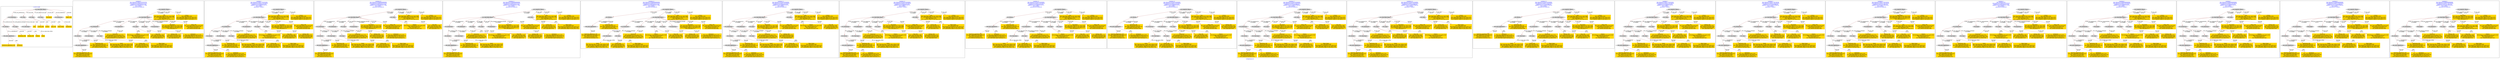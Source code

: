 digraph n0 {
fontcolor="blue"
remincross="true"
label="s29-gilcrease.csv"
subgraph cluster_0 {
label="1-correct model"
n2[style="filled",color="white",fillcolor="lightgray",label="E12_Production1"];
n3[style="filled",color="white",fillcolor="lightgray",label="E21_Person1"];
n4[style="filled",color="white",fillcolor="lightgray",label="E55_Type3"];
n5[style="filled",color="white",fillcolor="lightgray",label="E52_Time-Span1"];
n6[style="filled",color="white",fillcolor="lightgray",label="E82_Actor_Appellation1"];
n7[shape="plaintext",style="filled",fillcolor="gold",label="Attribution_URI"];
n8[style="filled",color="white",fillcolor="lightgray",label="E22_Man-Made_Object1"];
n9[style="filled",color="white",fillcolor="lightgray",label="E35_Title1"];
n10[style="filled",color="white",fillcolor="lightgray",label="E55_Type1"];
n11[style="filled",color="white",fillcolor="lightgray",label="E55_Type2"];
n12[shape="plaintext",style="filled",fillcolor="gold",label="Description"];
n13[style="filled",color="white",fillcolor="lightgray",label="E54_Dimension1"];
n14[shape="plaintext",style="filled",fillcolor="gold",label="Object_URI"];
n15[shape="plaintext",style="filled",fillcolor="gold",label="Title"];
n16[shape="plaintext",style="filled",fillcolor="gold",label="Dated"];
n17[shape="plaintext",style="filled",fillcolor="gold",label="Dimensions"];
n18[shape="plaintext",style="filled",fillcolor="gold",label="Culture_URI"];
n19[shape="plaintext",style="filled",fillcolor="gold",label="Culture"];
n20[shape="plaintext",style="filled",fillcolor="gold",label="Type_URI"];
n21[shape="plaintext",style="filled",fillcolor="gold",label="Object Name"];
n22[shape="plaintext",style="filled",fillcolor="gold",label="Medium_URI"];
n23[shape="plaintext",style="filled",fillcolor="gold",label="Medium"];
n24[shape="plaintext",style="filled",fillcolor="gold",label="Attribution_Appellation_URI"];
n25[shape="plaintext",style="filled",fillcolor="gold",label="Attribution"];
}
subgraph cluster_1 {
label="candidate 0\nlink coherence:0.9583333333333334\nnode coherence:0.9583333333333334\nconfidence:0.42459782824111436\nmapping score:0.5085961014771968\ncost:23.99924\n-precision:0.62-recall:0.65"
n27[style="filled",color="white",fillcolor="lightgray",label="E12_Production1"];
n28[style="filled",color="white",fillcolor="lightgray",label="E21_Person1"];
n29[style="filled",color="white",fillcolor="lightgray",label="E52_Time-Span2"];
n30[style="filled",color="white",fillcolor="lightgray",label="E55_Type1"];
n31[style="filled",color="white",fillcolor="lightgray",label="E82_Actor_Appellation1"];
n32[style="filled",color="white",fillcolor="lightgray",label="E22_Man-Made_Object1"];
n33[style="filled",color="white",fillcolor="lightgray",label="E54_Dimension1"];
n34[style="filled",color="white",fillcolor="lightgray",label="E55_Type2"];
n35[style="filled",color="white",fillcolor="lightgray",label="E55_Type3"];
n36[style="filled",color="white",fillcolor="lightgray",label="E8_Acquisition1"];
n37[style="filled",color="white",fillcolor="lightgray",label="E33_Linguistic_Object2"];
n38[shape="plaintext",style="filled",fillcolor="gold",label="Medium\n[E29_Design_or_Procedure,P3_has_note,0.305]\n[E57_Material,label,0.277]\n[E55_Type,label,0.235]\n[E57_Material,classLink,0.184]"];
n39[shape="plaintext",style="filled",fillcolor="gold",label="Culture_URI\n[E55_Type,classLink,0.51]\n[E74_Group,classLink,0.244]\n[E57_Material,classLink,0.212]\n[E55_Type,label,0.034]"];
n40[shape="plaintext",style="filled",fillcolor="gold",label="Object Name\n[E55_Type,label,0.468]\n[E29_Design_or_Procedure,P3_has_note,0.211]\n[E22_Man-Made_Object,P3_has_note,0.168]\n[E73_Information_Object,P3_has_note,0.153]"];
n41[shape="plaintext",style="filled",fillcolor="gold",label="Dated\n[E52_Time-Span,P82_at_some_time_within,0.555]\n[E52_Time-Span,P82a_begin_of_the_begin,0.169]\n[E33_Linguistic_Object,P3_has_note,0.147]\n[E73_Information_Object,P3_has_note,0.129]"];
n42[shape="plaintext",style="filled",fillcolor="gold",label="Attribution_Appellation_URI\n[E82_Actor_Appellation,classLink,0.816]\n[E21_Person,classLink,0.085]\n[E39_Actor,classLink,0.074]\n[E78_Collection,classLink,0.025]"];
n43[shape="plaintext",style="filled",fillcolor="gold",label="Dimensions\n[E54_Dimension,P3_has_note,0.701]\n[E22_Man-Made_Object,classLink,0.116]\n[E22_Man-Made_Object,P3_has_note,0.104]\n[E34_Inscription,P3_has_note,0.078]"];
n44[shape="plaintext",style="filled",fillcolor="gold",label="Title\n[E22_Man-Made_Object,P3_has_note,0.298]\n[E73_Information_Object,P3_has_note,0.269]\n[E35_Title,label,0.226]\n[E33_Linguistic_Object,P3_has_note,0.207]"];
n45[shape="plaintext",style="filled",fillcolor="gold",label="Attribution\n[E82_Actor_Appellation,label,0.529]\n[E22_Man-Made_Object,P3_has_note,0.169]\n[E8_Acquisition,P3_has_note,0.152]\n[E22_Man-Made_Object,classLink,0.15]"];
n46[shape="plaintext",style="filled",fillcolor="gold",label="Attribution_URI\n[E21_Person,classLink,0.33]\n[E82_Actor_Appellation,classLink,0.29]\n[E39_Actor,classLink,0.282]\n[E78_Collection,classLink,0.098]"];
n47[shape="plaintext",style="filled",fillcolor="gold",label="Medium_URI\n[E55_Type,classLink,0.379]\n[E57_Material,classLink,0.362]\n[E74_Group,classLink,0.209]\n[E55_Type,label,0.049]"];
n48[shape="plaintext",style="filled",fillcolor="gold",label="Description\n[E22_Man-Made_Object,P3_has_note,0.329]\n[E73_Information_Object,P3_has_note,0.289]\n[E33_Linguistic_Object,P3_has_note,0.212]\n[E35_Title,label,0.17]"];
n49[shape="plaintext",style="filled",fillcolor="gold",label="Object_URI\n[E22_Man-Made_Object,classLink,0.603]\n[E78_Collection,classLink,0.179]\n[E38_Image,classLink,0.15]\n[E21_Person,classLink,0.068]"];
n50[shape="plaintext",style="filled",fillcolor="gold",label="Culture\n[E35_Title,label,0.296]\n[E22_Man-Made_Object,P3_has_note,0.287]\n[E73_Information_Object,P3_has_note,0.247]\n[E33_Linguistic_Object,P3_has_note,0.171]"];
n51[shape="plaintext",style="filled",fillcolor="gold",label="Type_URI\n[E55_Type,classLink,0.488]\n[E74_Group,classLink,0.202]\n[E57_Material,classLink,0.187]\n[E55_Type,label,0.122]"];
}
subgraph cluster_2 {
label="candidate 1\nlink coherence:0.9565217391304348\nnode coherence:0.9565217391304348\nconfidence:0.4514936045316495\nmapping score:0.528862257411171\ncost:22.99931\n-precision:0.7-recall:0.7"
n53[style="filled",color="white",fillcolor="lightgray",label="E12_Production1"];
n54[style="filled",color="white",fillcolor="lightgray",label="E21_Person1"];
n55[style="filled",color="white",fillcolor="lightgray",label="E52_Time-Span2"];
n56[style="filled",color="white",fillcolor="lightgray",label="E55_Type1"];
n57[style="filled",color="white",fillcolor="lightgray",label="E82_Actor_Appellation1"];
n58[style="filled",color="white",fillcolor="lightgray",label="E22_Man-Made_Object1"];
n59[style="filled",color="white",fillcolor="lightgray",label="E54_Dimension1"];
n60[style="filled",color="white",fillcolor="lightgray",label="E55_Type2"];
n61[style="filled",color="white",fillcolor="lightgray",label="E55_Type3"];
n62[style="filled",color="white",fillcolor="lightgray",label="E33_Linguistic_Object2"];
n63[shape="plaintext",style="filled",fillcolor="gold",label="Medium\n[E29_Design_or_Procedure,P3_has_note,0.305]\n[E57_Material,label,0.277]\n[E55_Type,label,0.235]\n[E57_Material,classLink,0.184]"];
n64[shape="plaintext",style="filled",fillcolor="gold",label="Culture_URI\n[E55_Type,classLink,0.51]\n[E74_Group,classLink,0.244]\n[E57_Material,classLink,0.212]\n[E55_Type,label,0.034]"];
n65[shape="plaintext",style="filled",fillcolor="gold",label="Object Name\n[E55_Type,label,0.468]\n[E29_Design_or_Procedure,P3_has_note,0.211]\n[E22_Man-Made_Object,P3_has_note,0.168]\n[E73_Information_Object,P3_has_note,0.153]"];
n66[shape="plaintext",style="filled",fillcolor="gold",label="Dated\n[E52_Time-Span,P82_at_some_time_within,0.555]\n[E52_Time-Span,P82a_begin_of_the_begin,0.169]\n[E33_Linguistic_Object,P3_has_note,0.147]\n[E73_Information_Object,P3_has_note,0.129]"];
n67[shape="plaintext",style="filled",fillcolor="gold",label="Attribution_Appellation_URI\n[E82_Actor_Appellation,classLink,0.816]\n[E21_Person,classLink,0.085]\n[E39_Actor,classLink,0.074]\n[E78_Collection,classLink,0.025]"];
n68[shape="plaintext",style="filled",fillcolor="gold",label="Dimensions\n[E54_Dimension,P3_has_note,0.701]\n[E22_Man-Made_Object,classLink,0.116]\n[E22_Man-Made_Object,P3_has_note,0.104]\n[E34_Inscription,P3_has_note,0.078]"];
n69[shape="plaintext",style="filled",fillcolor="gold",label="Title\n[E22_Man-Made_Object,P3_has_note,0.298]\n[E73_Information_Object,P3_has_note,0.269]\n[E35_Title,label,0.226]\n[E33_Linguistic_Object,P3_has_note,0.207]"];
n70[shape="plaintext",style="filled",fillcolor="gold",label="Attribution_URI\n[E21_Person,classLink,0.33]\n[E82_Actor_Appellation,classLink,0.29]\n[E39_Actor,classLink,0.282]\n[E78_Collection,classLink,0.098]"];
n71[shape="plaintext",style="filled",fillcolor="gold",label="Medium_URI\n[E55_Type,classLink,0.379]\n[E57_Material,classLink,0.362]\n[E74_Group,classLink,0.209]\n[E55_Type,label,0.049]"];
n72[shape="plaintext",style="filled",fillcolor="gold",label="Attribution\n[E82_Actor_Appellation,label,0.529]\n[E22_Man-Made_Object,P3_has_note,0.169]\n[E8_Acquisition,P3_has_note,0.152]\n[E22_Man-Made_Object,classLink,0.15]"];
n73[shape="plaintext",style="filled",fillcolor="gold",label="Description\n[E22_Man-Made_Object,P3_has_note,0.329]\n[E73_Information_Object,P3_has_note,0.289]\n[E33_Linguistic_Object,P3_has_note,0.212]\n[E35_Title,label,0.17]"];
n74[shape="plaintext",style="filled",fillcolor="gold",label="Object_URI\n[E22_Man-Made_Object,classLink,0.603]\n[E78_Collection,classLink,0.179]\n[E38_Image,classLink,0.15]\n[E21_Person,classLink,0.068]"];
n75[shape="plaintext",style="filled",fillcolor="gold",label="Culture\n[E35_Title,label,0.296]\n[E22_Man-Made_Object,P3_has_note,0.287]\n[E73_Information_Object,P3_has_note,0.247]\n[E33_Linguistic_Object,P3_has_note,0.171]"];
n76[shape="plaintext",style="filled",fillcolor="gold",label="Type_URI\n[E55_Type,classLink,0.488]\n[E74_Group,classLink,0.202]\n[E57_Material,classLink,0.187]\n[E55_Type,label,0.122]"];
}
subgraph cluster_3 {
label="candidate 10\nlink coherence:0.9166666666666666\nnode coherence:0.9583333333333334\nconfidence:0.42459782824111436\nmapping score:0.5085961014771968\ncost:23.99927\n-precision:0.58-recall:0.61"
n78[style="filled",color="white",fillcolor="lightgray",label="E12_Production1"];
n79[style="filled",color="white",fillcolor="lightgray",label="E21_Person1"];
n80[style="filled",color="white",fillcolor="lightgray",label="E52_Time-Span2"];
n81[style="filled",color="white",fillcolor="lightgray",label="E55_Type1"];
n82[style="filled",color="white",fillcolor="lightgray",label="E82_Actor_Appellation1"];
n83[style="filled",color="white",fillcolor="lightgray",label="E22_Man-Made_Object1"];
n84[style="filled",color="white",fillcolor="lightgray",label="E54_Dimension1"];
n85[style="filled",color="white",fillcolor="lightgray",label="E55_Type3"];
n86[style="filled",color="white",fillcolor="lightgray",label="E8_Acquisition1"];
n87[style="filled",color="white",fillcolor="lightgray",label="E33_Linguistic_Object2"];
n88[style="filled",color="white",fillcolor="lightgray",label="E55_Type2"];
n89[shape="plaintext",style="filled",fillcolor="gold",label="Medium\n[E29_Design_or_Procedure,P3_has_note,0.305]\n[E57_Material,label,0.277]\n[E55_Type,label,0.235]\n[E57_Material,classLink,0.184]"];
n90[shape="plaintext",style="filled",fillcolor="gold",label="Culture_URI\n[E55_Type,classLink,0.51]\n[E74_Group,classLink,0.244]\n[E57_Material,classLink,0.212]\n[E55_Type,label,0.034]"];
n91[shape="plaintext",style="filled",fillcolor="gold",label="Object Name\n[E55_Type,label,0.468]\n[E29_Design_or_Procedure,P3_has_note,0.211]\n[E22_Man-Made_Object,P3_has_note,0.168]\n[E73_Information_Object,P3_has_note,0.153]"];
n92[shape="plaintext",style="filled",fillcolor="gold",label="Dated\n[E52_Time-Span,P82_at_some_time_within,0.555]\n[E52_Time-Span,P82a_begin_of_the_begin,0.169]\n[E33_Linguistic_Object,P3_has_note,0.147]\n[E73_Information_Object,P3_has_note,0.129]"];
n93[shape="plaintext",style="filled",fillcolor="gold",label="Attribution_Appellation_URI\n[E82_Actor_Appellation,classLink,0.816]\n[E21_Person,classLink,0.085]\n[E39_Actor,classLink,0.074]\n[E78_Collection,classLink,0.025]"];
n94[shape="plaintext",style="filled",fillcolor="gold",label="Dimensions\n[E54_Dimension,P3_has_note,0.701]\n[E22_Man-Made_Object,classLink,0.116]\n[E22_Man-Made_Object,P3_has_note,0.104]\n[E34_Inscription,P3_has_note,0.078]"];
n95[shape="plaintext",style="filled",fillcolor="gold",label="Title\n[E22_Man-Made_Object,P3_has_note,0.298]\n[E73_Information_Object,P3_has_note,0.269]\n[E35_Title,label,0.226]\n[E33_Linguistic_Object,P3_has_note,0.207]"];
n96[shape="plaintext",style="filled",fillcolor="gold",label="Attribution\n[E82_Actor_Appellation,label,0.529]\n[E22_Man-Made_Object,P3_has_note,0.169]\n[E8_Acquisition,P3_has_note,0.152]\n[E22_Man-Made_Object,classLink,0.15]"];
n97[shape="plaintext",style="filled",fillcolor="gold",label="Attribution_URI\n[E21_Person,classLink,0.33]\n[E82_Actor_Appellation,classLink,0.29]\n[E39_Actor,classLink,0.282]\n[E78_Collection,classLink,0.098]"];
n98[shape="plaintext",style="filled",fillcolor="gold",label="Medium_URI\n[E55_Type,classLink,0.379]\n[E57_Material,classLink,0.362]\n[E74_Group,classLink,0.209]\n[E55_Type,label,0.049]"];
n99[shape="plaintext",style="filled",fillcolor="gold",label="Description\n[E22_Man-Made_Object,P3_has_note,0.329]\n[E73_Information_Object,P3_has_note,0.289]\n[E33_Linguistic_Object,P3_has_note,0.212]\n[E35_Title,label,0.17]"];
n100[shape="plaintext",style="filled",fillcolor="gold",label="Object_URI\n[E22_Man-Made_Object,classLink,0.603]\n[E78_Collection,classLink,0.179]\n[E38_Image,classLink,0.15]\n[E21_Person,classLink,0.068]"];
n101[shape="plaintext",style="filled",fillcolor="gold",label="Culture\n[E35_Title,label,0.296]\n[E22_Man-Made_Object,P3_has_note,0.287]\n[E73_Information_Object,P3_has_note,0.247]\n[E33_Linguistic_Object,P3_has_note,0.171]"];
n102[shape="plaintext",style="filled",fillcolor="gold",label="Type_URI\n[E55_Type,classLink,0.488]\n[E74_Group,classLink,0.202]\n[E57_Material,classLink,0.187]\n[E55_Type,label,0.122]"];
}
subgraph cluster_4 {
label="candidate 11\nlink coherence:0.9166666666666666\nnode coherence:0.9583333333333334\nconfidence:0.42459782824111436\nmapping score:0.5085961014771968\ncost:23.99932\n-precision:0.62-recall:0.65"
n104[style="filled",color="white",fillcolor="lightgray",label="E12_Production1"];
n105[style="filled",color="white",fillcolor="lightgray",label="E21_Person1"];
n106[style="filled",color="white",fillcolor="lightgray",label="E52_Time-Span2"];
n107[style="filled",color="white",fillcolor="lightgray",label="E82_Actor_Appellation1"];
n108[style="filled",color="white",fillcolor="lightgray",label="E22_Man-Made_Object1"];
n109[style="filled",color="white",fillcolor="lightgray",label="E54_Dimension1"];
n110[style="filled",color="white",fillcolor="lightgray",label="E55_Type2"];
n111[style="filled",color="white",fillcolor="lightgray",label="E55_Type3"];
n112[style="filled",color="white",fillcolor="lightgray",label="E8_Acquisition1"];
n113[style="filled",color="white",fillcolor="lightgray",label="E33_Linguistic_Object2"];
n114[style="filled",color="white",fillcolor="lightgray",label="E55_Type1"];
n115[shape="plaintext",style="filled",fillcolor="gold",label="Medium\n[E29_Design_or_Procedure,P3_has_note,0.305]\n[E57_Material,label,0.277]\n[E55_Type,label,0.235]\n[E57_Material,classLink,0.184]"];
n116[shape="plaintext",style="filled",fillcolor="gold",label="Culture_URI\n[E55_Type,classLink,0.51]\n[E74_Group,classLink,0.244]\n[E57_Material,classLink,0.212]\n[E55_Type,label,0.034]"];
n117[shape="plaintext",style="filled",fillcolor="gold",label="Object Name\n[E55_Type,label,0.468]\n[E29_Design_or_Procedure,P3_has_note,0.211]\n[E22_Man-Made_Object,P3_has_note,0.168]\n[E73_Information_Object,P3_has_note,0.153]"];
n118[shape="plaintext",style="filled",fillcolor="gold",label="Dated\n[E52_Time-Span,P82_at_some_time_within,0.555]\n[E52_Time-Span,P82a_begin_of_the_begin,0.169]\n[E33_Linguistic_Object,P3_has_note,0.147]\n[E73_Information_Object,P3_has_note,0.129]"];
n119[shape="plaintext",style="filled",fillcolor="gold",label="Attribution_Appellation_URI\n[E82_Actor_Appellation,classLink,0.816]\n[E21_Person,classLink,0.085]\n[E39_Actor,classLink,0.074]\n[E78_Collection,classLink,0.025]"];
n120[shape="plaintext",style="filled",fillcolor="gold",label="Dimensions\n[E54_Dimension,P3_has_note,0.701]\n[E22_Man-Made_Object,classLink,0.116]\n[E22_Man-Made_Object,P3_has_note,0.104]\n[E34_Inscription,P3_has_note,0.078]"];
n121[shape="plaintext",style="filled",fillcolor="gold",label="Title\n[E22_Man-Made_Object,P3_has_note,0.298]\n[E73_Information_Object,P3_has_note,0.269]\n[E35_Title,label,0.226]\n[E33_Linguistic_Object,P3_has_note,0.207]"];
n122[shape="plaintext",style="filled",fillcolor="gold",label="Attribution\n[E82_Actor_Appellation,label,0.529]\n[E22_Man-Made_Object,P3_has_note,0.169]\n[E8_Acquisition,P3_has_note,0.152]\n[E22_Man-Made_Object,classLink,0.15]"];
n123[shape="plaintext",style="filled",fillcolor="gold",label="Attribution_URI\n[E21_Person,classLink,0.33]\n[E82_Actor_Appellation,classLink,0.29]\n[E39_Actor,classLink,0.282]\n[E78_Collection,classLink,0.098]"];
n124[shape="plaintext",style="filled",fillcolor="gold",label="Medium_URI\n[E55_Type,classLink,0.379]\n[E57_Material,classLink,0.362]\n[E74_Group,classLink,0.209]\n[E55_Type,label,0.049]"];
n125[shape="plaintext",style="filled",fillcolor="gold",label="Description\n[E22_Man-Made_Object,P3_has_note,0.329]\n[E73_Information_Object,P3_has_note,0.289]\n[E33_Linguistic_Object,P3_has_note,0.212]\n[E35_Title,label,0.17]"];
n126[shape="plaintext",style="filled",fillcolor="gold",label="Object_URI\n[E22_Man-Made_Object,classLink,0.603]\n[E78_Collection,classLink,0.179]\n[E38_Image,classLink,0.15]\n[E21_Person,classLink,0.068]"];
n127[shape="plaintext",style="filled",fillcolor="gold",label="Culture\n[E35_Title,label,0.296]\n[E22_Man-Made_Object,P3_has_note,0.287]\n[E73_Information_Object,P3_has_note,0.247]\n[E33_Linguistic_Object,P3_has_note,0.171]"];
n128[shape="plaintext",style="filled",fillcolor="gold",label="Type_URI\n[E55_Type,classLink,0.488]\n[E74_Group,classLink,0.202]\n[E57_Material,classLink,0.187]\n[E55_Type,label,0.122]"];
}
subgraph cluster_5 {
label="candidate 12\nlink coherence:0.9166666666666666\nnode coherence:0.9583333333333334\nconfidence:0.42459782824111436\nmapping score:0.5085961014771968\ncost:23.99936\n-precision:0.58-recall:0.61"
n130[style="filled",color="white",fillcolor="lightgray",label="E12_Production1"];
n131[style="filled",color="white",fillcolor="lightgray",label="E52_Time-Span2"];
n132[style="filled",color="white",fillcolor="lightgray",label="E55_Type1"];
n133[style="filled",color="white",fillcolor="lightgray",label="E21_Person1"];
n134[style="filled",color="white",fillcolor="lightgray",label="E82_Actor_Appellation1"];
n135[style="filled",color="white",fillcolor="lightgray",label="E22_Man-Made_Object1"];
n136[style="filled",color="white",fillcolor="lightgray",label="E54_Dimension1"];
n137[style="filled",color="white",fillcolor="lightgray",label="E55_Type2"];
n138[style="filled",color="white",fillcolor="lightgray",label="E55_Type3"];
n139[style="filled",color="white",fillcolor="lightgray",label="E8_Acquisition1"];
n140[style="filled",color="white",fillcolor="lightgray",label="E33_Linguistic_Object2"];
n141[shape="plaintext",style="filled",fillcolor="gold",label="Medium\n[E29_Design_or_Procedure,P3_has_note,0.305]\n[E57_Material,label,0.277]\n[E55_Type,label,0.235]\n[E57_Material,classLink,0.184]"];
n142[shape="plaintext",style="filled",fillcolor="gold",label="Culture_URI\n[E55_Type,classLink,0.51]\n[E74_Group,classLink,0.244]\n[E57_Material,classLink,0.212]\n[E55_Type,label,0.034]"];
n143[shape="plaintext",style="filled",fillcolor="gold",label="Object Name\n[E55_Type,label,0.468]\n[E29_Design_or_Procedure,P3_has_note,0.211]\n[E22_Man-Made_Object,P3_has_note,0.168]\n[E73_Information_Object,P3_has_note,0.153]"];
n144[shape="plaintext",style="filled",fillcolor="gold",label="Dated\n[E52_Time-Span,P82_at_some_time_within,0.555]\n[E52_Time-Span,P82a_begin_of_the_begin,0.169]\n[E33_Linguistic_Object,P3_has_note,0.147]\n[E73_Information_Object,P3_has_note,0.129]"];
n145[shape="plaintext",style="filled",fillcolor="gold",label="Attribution_Appellation_URI\n[E82_Actor_Appellation,classLink,0.816]\n[E21_Person,classLink,0.085]\n[E39_Actor,classLink,0.074]\n[E78_Collection,classLink,0.025]"];
n146[shape="plaintext",style="filled",fillcolor="gold",label="Dimensions\n[E54_Dimension,P3_has_note,0.701]\n[E22_Man-Made_Object,classLink,0.116]\n[E22_Man-Made_Object,P3_has_note,0.104]\n[E34_Inscription,P3_has_note,0.078]"];
n147[shape="plaintext",style="filled",fillcolor="gold",label="Title\n[E22_Man-Made_Object,P3_has_note,0.298]\n[E73_Information_Object,P3_has_note,0.269]\n[E35_Title,label,0.226]\n[E33_Linguistic_Object,P3_has_note,0.207]"];
n148[shape="plaintext",style="filled",fillcolor="gold",label="Attribution\n[E82_Actor_Appellation,label,0.529]\n[E22_Man-Made_Object,P3_has_note,0.169]\n[E8_Acquisition,P3_has_note,0.152]\n[E22_Man-Made_Object,classLink,0.15]"];
n149[shape="plaintext",style="filled",fillcolor="gold",label="Attribution_URI\n[E21_Person,classLink,0.33]\n[E82_Actor_Appellation,classLink,0.29]\n[E39_Actor,classLink,0.282]\n[E78_Collection,classLink,0.098]"];
n150[shape="plaintext",style="filled",fillcolor="gold",label="Medium_URI\n[E55_Type,classLink,0.379]\n[E57_Material,classLink,0.362]\n[E74_Group,classLink,0.209]\n[E55_Type,label,0.049]"];
n151[shape="plaintext",style="filled",fillcolor="gold",label="Description\n[E22_Man-Made_Object,P3_has_note,0.329]\n[E73_Information_Object,P3_has_note,0.289]\n[E33_Linguistic_Object,P3_has_note,0.212]\n[E35_Title,label,0.17]"];
n152[shape="plaintext",style="filled",fillcolor="gold",label="Object_URI\n[E22_Man-Made_Object,classLink,0.603]\n[E78_Collection,classLink,0.179]\n[E38_Image,classLink,0.15]\n[E21_Person,classLink,0.068]"];
n153[shape="plaintext",style="filled",fillcolor="gold",label="Culture\n[E35_Title,label,0.296]\n[E22_Man-Made_Object,P3_has_note,0.287]\n[E73_Information_Object,P3_has_note,0.247]\n[E33_Linguistic_Object,P3_has_note,0.171]"];
n154[shape="plaintext",style="filled",fillcolor="gold",label="Type_URI\n[E55_Type,classLink,0.488]\n[E74_Group,classLink,0.202]\n[E57_Material,classLink,0.187]\n[E55_Type,label,0.122]"];
}
subgraph cluster_6 {
label="candidate 13\nlink coherence:0.9130434782608695\nnode coherence:0.9565217391304348\nconfidence:0.4514936045316495\nmapping score:0.528862257411171\ncost:22.99934\n-precision:0.65-recall:0.65"
n156[style="filled",color="white",fillcolor="lightgray",label="E12_Production1"];
n157[style="filled",color="white",fillcolor="lightgray",label="E21_Person1"];
n158[style="filled",color="white",fillcolor="lightgray",label="E52_Time-Span2"];
n159[style="filled",color="white",fillcolor="lightgray",label="E55_Type1"];
n160[style="filled",color="white",fillcolor="lightgray",label="E82_Actor_Appellation1"];
n161[style="filled",color="white",fillcolor="lightgray",label="E22_Man-Made_Object1"];
n162[style="filled",color="white",fillcolor="lightgray",label="E54_Dimension1"];
n163[style="filled",color="white",fillcolor="lightgray",label="E55_Type3"];
n164[style="filled",color="white",fillcolor="lightgray",label="E33_Linguistic_Object2"];
n165[style="filled",color="white",fillcolor="lightgray",label="E55_Type2"];
n166[shape="plaintext",style="filled",fillcolor="gold",label="Medium\n[E29_Design_or_Procedure,P3_has_note,0.305]\n[E57_Material,label,0.277]\n[E55_Type,label,0.235]\n[E57_Material,classLink,0.184]"];
n167[shape="plaintext",style="filled",fillcolor="gold",label="Culture_URI\n[E55_Type,classLink,0.51]\n[E74_Group,classLink,0.244]\n[E57_Material,classLink,0.212]\n[E55_Type,label,0.034]"];
n168[shape="plaintext",style="filled",fillcolor="gold",label="Object Name\n[E55_Type,label,0.468]\n[E29_Design_or_Procedure,P3_has_note,0.211]\n[E22_Man-Made_Object,P3_has_note,0.168]\n[E73_Information_Object,P3_has_note,0.153]"];
n169[shape="plaintext",style="filled",fillcolor="gold",label="Dated\n[E52_Time-Span,P82_at_some_time_within,0.555]\n[E52_Time-Span,P82a_begin_of_the_begin,0.169]\n[E33_Linguistic_Object,P3_has_note,0.147]\n[E73_Information_Object,P3_has_note,0.129]"];
n170[shape="plaintext",style="filled",fillcolor="gold",label="Attribution_Appellation_URI\n[E82_Actor_Appellation,classLink,0.816]\n[E21_Person,classLink,0.085]\n[E39_Actor,classLink,0.074]\n[E78_Collection,classLink,0.025]"];
n171[shape="plaintext",style="filled",fillcolor="gold",label="Dimensions\n[E54_Dimension,P3_has_note,0.701]\n[E22_Man-Made_Object,classLink,0.116]\n[E22_Man-Made_Object,P3_has_note,0.104]\n[E34_Inscription,P3_has_note,0.078]"];
n172[shape="plaintext",style="filled",fillcolor="gold",label="Title\n[E22_Man-Made_Object,P3_has_note,0.298]\n[E73_Information_Object,P3_has_note,0.269]\n[E35_Title,label,0.226]\n[E33_Linguistic_Object,P3_has_note,0.207]"];
n173[shape="plaintext",style="filled",fillcolor="gold",label="Attribution_URI\n[E21_Person,classLink,0.33]\n[E82_Actor_Appellation,classLink,0.29]\n[E39_Actor,classLink,0.282]\n[E78_Collection,classLink,0.098]"];
n174[shape="plaintext",style="filled",fillcolor="gold",label="Medium_URI\n[E55_Type,classLink,0.379]\n[E57_Material,classLink,0.362]\n[E74_Group,classLink,0.209]\n[E55_Type,label,0.049]"];
n175[shape="plaintext",style="filled",fillcolor="gold",label="Attribution\n[E82_Actor_Appellation,label,0.529]\n[E22_Man-Made_Object,P3_has_note,0.169]\n[E8_Acquisition,P3_has_note,0.152]\n[E22_Man-Made_Object,classLink,0.15]"];
n176[shape="plaintext",style="filled",fillcolor="gold",label="Description\n[E22_Man-Made_Object,P3_has_note,0.329]\n[E73_Information_Object,P3_has_note,0.289]\n[E33_Linguistic_Object,P3_has_note,0.212]\n[E35_Title,label,0.17]"];
n177[shape="plaintext",style="filled",fillcolor="gold",label="Object_URI\n[E22_Man-Made_Object,classLink,0.603]\n[E78_Collection,classLink,0.179]\n[E38_Image,classLink,0.15]\n[E21_Person,classLink,0.068]"];
n178[shape="plaintext",style="filled",fillcolor="gold",label="Culture\n[E35_Title,label,0.296]\n[E22_Man-Made_Object,P3_has_note,0.287]\n[E73_Information_Object,P3_has_note,0.247]\n[E33_Linguistic_Object,P3_has_note,0.171]"];
n179[shape="plaintext",style="filled",fillcolor="gold",label="Type_URI\n[E55_Type,classLink,0.488]\n[E74_Group,classLink,0.202]\n[E57_Material,classLink,0.187]\n[E55_Type,label,0.122]"];
}
subgraph cluster_7 {
label="candidate 14\nlink coherence:0.9130434782608695\nnode coherence:0.9565217391304348\nconfidence:0.4514936045316495\nmapping score:0.528862257411171\ncost:22.99939\n-precision:0.7-recall:0.7"
n181[style="filled",color="white",fillcolor="lightgray",label="E12_Production1"];
n182[style="filled",color="white",fillcolor="lightgray",label="E21_Person1"];
n183[style="filled",color="white",fillcolor="lightgray",label="E52_Time-Span2"];
n184[style="filled",color="white",fillcolor="lightgray",label="E82_Actor_Appellation1"];
n185[style="filled",color="white",fillcolor="lightgray",label="E22_Man-Made_Object1"];
n186[style="filled",color="white",fillcolor="lightgray",label="E54_Dimension1"];
n187[style="filled",color="white",fillcolor="lightgray",label="E55_Type2"];
n188[style="filled",color="white",fillcolor="lightgray",label="E55_Type3"];
n189[style="filled",color="white",fillcolor="lightgray",label="E33_Linguistic_Object2"];
n190[style="filled",color="white",fillcolor="lightgray",label="E55_Type1"];
n191[shape="plaintext",style="filled",fillcolor="gold",label="Medium\n[E29_Design_or_Procedure,P3_has_note,0.305]\n[E57_Material,label,0.277]\n[E55_Type,label,0.235]\n[E57_Material,classLink,0.184]"];
n192[shape="plaintext",style="filled",fillcolor="gold",label="Culture_URI\n[E55_Type,classLink,0.51]\n[E74_Group,classLink,0.244]\n[E57_Material,classLink,0.212]\n[E55_Type,label,0.034]"];
n193[shape="plaintext",style="filled",fillcolor="gold",label="Object Name\n[E55_Type,label,0.468]\n[E29_Design_or_Procedure,P3_has_note,0.211]\n[E22_Man-Made_Object,P3_has_note,0.168]\n[E73_Information_Object,P3_has_note,0.153]"];
n194[shape="plaintext",style="filled",fillcolor="gold",label="Dated\n[E52_Time-Span,P82_at_some_time_within,0.555]\n[E52_Time-Span,P82a_begin_of_the_begin,0.169]\n[E33_Linguistic_Object,P3_has_note,0.147]\n[E73_Information_Object,P3_has_note,0.129]"];
n195[shape="plaintext",style="filled",fillcolor="gold",label="Attribution_Appellation_URI\n[E82_Actor_Appellation,classLink,0.816]\n[E21_Person,classLink,0.085]\n[E39_Actor,classLink,0.074]\n[E78_Collection,classLink,0.025]"];
n196[shape="plaintext",style="filled",fillcolor="gold",label="Dimensions\n[E54_Dimension,P3_has_note,0.701]\n[E22_Man-Made_Object,classLink,0.116]\n[E22_Man-Made_Object,P3_has_note,0.104]\n[E34_Inscription,P3_has_note,0.078]"];
n197[shape="plaintext",style="filled",fillcolor="gold",label="Title\n[E22_Man-Made_Object,P3_has_note,0.298]\n[E73_Information_Object,P3_has_note,0.269]\n[E35_Title,label,0.226]\n[E33_Linguistic_Object,P3_has_note,0.207]"];
n198[shape="plaintext",style="filled",fillcolor="gold",label="Attribution_URI\n[E21_Person,classLink,0.33]\n[E82_Actor_Appellation,classLink,0.29]\n[E39_Actor,classLink,0.282]\n[E78_Collection,classLink,0.098]"];
n199[shape="plaintext",style="filled",fillcolor="gold",label="Medium_URI\n[E55_Type,classLink,0.379]\n[E57_Material,classLink,0.362]\n[E74_Group,classLink,0.209]\n[E55_Type,label,0.049]"];
n200[shape="plaintext",style="filled",fillcolor="gold",label="Attribution\n[E82_Actor_Appellation,label,0.529]\n[E22_Man-Made_Object,P3_has_note,0.169]\n[E8_Acquisition,P3_has_note,0.152]\n[E22_Man-Made_Object,classLink,0.15]"];
n201[shape="plaintext",style="filled",fillcolor="gold",label="Description\n[E22_Man-Made_Object,P3_has_note,0.329]\n[E73_Information_Object,P3_has_note,0.289]\n[E33_Linguistic_Object,P3_has_note,0.212]\n[E35_Title,label,0.17]"];
n202[shape="plaintext",style="filled",fillcolor="gold",label="Object_URI\n[E22_Man-Made_Object,classLink,0.603]\n[E78_Collection,classLink,0.179]\n[E38_Image,classLink,0.15]\n[E21_Person,classLink,0.068]"];
n203[shape="plaintext",style="filled",fillcolor="gold",label="Culture\n[E35_Title,label,0.296]\n[E22_Man-Made_Object,P3_has_note,0.287]\n[E73_Information_Object,P3_has_note,0.247]\n[E33_Linguistic_Object,P3_has_note,0.171]"];
n204[shape="plaintext",style="filled",fillcolor="gold",label="Type_URI\n[E55_Type,classLink,0.488]\n[E74_Group,classLink,0.202]\n[E57_Material,classLink,0.187]\n[E55_Type,label,0.122]"];
}
subgraph cluster_8 {
label="candidate 15\nlink coherence:0.9130434782608695\nnode coherence:0.9565217391304348\nconfidence:0.4514936045316495\nmapping score:0.528862257411171\ncost:22.99943\n-precision:0.65-recall:0.65"
n206[style="filled",color="white",fillcolor="lightgray",label="E12_Production1"];
n207[style="filled",color="white",fillcolor="lightgray",label="E52_Time-Span2"];
n208[style="filled",color="white",fillcolor="lightgray",label="E55_Type1"];
n209[style="filled",color="white",fillcolor="lightgray",label="E21_Person1"];
n210[style="filled",color="white",fillcolor="lightgray",label="E82_Actor_Appellation1"];
n211[style="filled",color="white",fillcolor="lightgray",label="E22_Man-Made_Object1"];
n212[style="filled",color="white",fillcolor="lightgray",label="E54_Dimension1"];
n213[style="filled",color="white",fillcolor="lightgray",label="E55_Type2"];
n214[style="filled",color="white",fillcolor="lightgray",label="E55_Type3"];
n215[style="filled",color="white",fillcolor="lightgray",label="E33_Linguistic_Object2"];
n216[shape="plaintext",style="filled",fillcolor="gold",label="Medium\n[E29_Design_or_Procedure,P3_has_note,0.305]\n[E57_Material,label,0.277]\n[E55_Type,label,0.235]\n[E57_Material,classLink,0.184]"];
n217[shape="plaintext",style="filled",fillcolor="gold",label="Culture_URI\n[E55_Type,classLink,0.51]\n[E74_Group,classLink,0.244]\n[E57_Material,classLink,0.212]\n[E55_Type,label,0.034]"];
n218[shape="plaintext",style="filled",fillcolor="gold",label="Object Name\n[E55_Type,label,0.468]\n[E29_Design_or_Procedure,P3_has_note,0.211]\n[E22_Man-Made_Object,P3_has_note,0.168]\n[E73_Information_Object,P3_has_note,0.153]"];
n219[shape="plaintext",style="filled",fillcolor="gold",label="Dated\n[E52_Time-Span,P82_at_some_time_within,0.555]\n[E52_Time-Span,P82a_begin_of_the_begin,0.169]\n[E33_Linguistic_Object,P3_has_note,0.147]\n[E73_Information_Object,P3_has_note,0.129]"];
n220[shape="plaintext",style="filled",fillcolor="gold",label="Attribution_Appellation_URI\n[E82_Actor_Appellation,classLink,0.816]\n[E21_Person,classLink,0.085]\n[E39_Actor,classLink,0.074]\n[E78_Collection,classLink,0.025]"];
n221[shape="plaintext",style="filled",fillcolor="gold",label="Dimensions\n[E54_Dimension,P3_has_note,0.701]\n[E22_Man-Made_Object,classLink,0.116]\n[E22_Man-Made_Object,P3_has_note,0.104]\n[E34_Inscription,P3_has_note,0.078]"];
n222[shape="plaintext",style="filled",fillcolor="gold",label="Title\n[E22_Man-Made_Object,P3_has_note,0.298]\n[E73_Information_Object,P3_has_note,0.269]\n[E35_Title,label,0.226]\n[E33_Linguistic_Object,P3_has_note,0.207]"];
n223[shape="plaintext",style="filled",fillcolor="gold",label="Attribution_URI\n[E21_Person,classLink,0.33]\n[E82_Actor_Appellation,classLink,0.29]\n[E39_Actor,classLink,0.282]\n[E78_Collection,classLink,0.098]"];
n224[shape="plaintext",style="filled",fillcolor="gold",label="Medium_URI\n[E55_Type,classLink,0.379]\n[E57_Material,classLink,0.362]\n[E74_Group,classLink,0.209]\n[E55_Type,label,0.049]"];
n225[shape="plaintext",style="filled",fillcolor="gold",label="Attribution\n[E82_Actor_Appellation,label,0.529]\n[E22_Man-Made_Object,P3_has_note,0.169]\n[E8_Acquisition,P3_has_note,0.152]\n[E22_Man-Made_Object,classLink,0.15]"];
n226[shape="plaintext",style="filled",fillcolor="gold",label="Description\n[E22_Man-Made_Object,P3_has_note,0.329]\n[E73_Information_Object,P3_has_note,0.289]\n[E33_Linguistic_Object,P3_has_note,0.212]\n[E35_Title,label,0.17]"];
n227[shape="plaintext",style="filled",fillcolor="gold",label="Object_URI\n[E22_Man-Made_Object,classLink,0.603]\n[E78_Collection,classLink,0.179]\n[E38_Image,classLink,0.15]\n[E21_Person,classLink,0.068]"];
n228[shape="plaintext",style="filled",fillcolor="gold",label="Culture\n[E35_Title,label,0.296]\n[E22_Man-Made_Object,P3_has_note,0.287]\n[E73_Information_Object,P3_has_note,0.247]\n[E33_Linguistic_Object,P3_has_note,0.171]"];
n229[shape="plaintext",style="filled",fillcolor="gold",label="Type_URI\n[E55_Type,classLink,0.488]\n[E74_Group,classLink,0.202]\n[E57_Material,classLink,0.187]\n[E55_Type,label,0.122]"];
}
subgraph cluster_9 {
label="candidate 16\nlink coherence:0.9130434782608695\nnode coherence:0.9565217391304348\nconfidence:0.4514936045316495\nmapping score:0.528862257411171\ncost:22.99947\n-precision:0.65-recall:0.65"
n231[style="filled",color="white",fillcolor="lightgray",label="E12_Production1"];
n232[style="filled",color="white",fillcolor="lightgray",label="E52_Time-Span2"];
n233[style="filled",color="white",fillcolor="lightgray",label="E55_Type1"];
n234[style="filled",color="white",fillcolor="lightgray",label="E21_Person1"];
n235[style="filled",color="white",fillcolor="lightgray",label="E82_Actor_Appellation1"];
n236[style="filled",color="white",fillcolor="lightgray",label="E22_Man-Made_Object1"];
n237[style="filled",color="white",fillcolor="lightgray",label="E54_Dimension1"];
n238[style="filled",color="white",fillcolor="lightgray",label="E55_Type3"];
n239[style="filled",color="white",fillcolor="lightgray",label="E33_Linguistic_Object2"];
n240[style="filled",color="white",fillcolor="lightgray",label="E55_Type4"];
n241[shape="plaintext",style="filled",fillcolor="gold",label="Culture_URI\n[E55_Type,classLink,0.51]\n[E74_Group,classLink,0.244]\n[E57_Material,classLink,0.212]\n[E55_Type,label,0.034]"];
n242[shape="plaintext",style="filled",fillcolor="gold",label="Object Name\n[E55_Type,label,0.468]\n[E29_Design_or_Procedure,P3_has_note,0.211]\n[E22_Man-Made_Object,P3_has_note,0.168]\n[E73_Information_Object,P3_has_note,0.153]"];
n243[shape="plaintext",style="filled",fillcolor="gold",label="Dated\n[E52_Time-Span,P82_at_some_time_within,0.555]\n[E52_Time-Span,P82a_begin_of_the_begin,0.169]\n[E33_Linguistic_Object,P3_has_note,0.147]\n[E73_Information_Object,P3_has_note,0.129]"];
n244[shape="plaintext",style="filled",fillcolor="gold",label="Attribution_Appellation_URI\n[E82_Actor_Appellation,classLink,0.816]\n[E21_Person,classLink,0.085]\n[E39_Actor,classLink,0.074]\n[E78_Collection,classLink,0.025]"];
n245[shape="plaintext",style="filled",fillcolor="gold",label="Dimensions\n[E54_Dimension,P3_has_note,0.701]\n[E22_Man-Made_Object,classLink,0.116]\n[E22_Man-Made_Object,P3_has_note,0.104]\n[E34_Inscription,P3_has_note,0.078]"];
n246[shape="plaintext",style="filled",fillcolor="gold",label="Title\n[E22_Man-Made_Object,P3_has_note,0.298]\n[E73_Information_Object,P3_has_note,0.269]\n[E35_Title,label,0.226]\n[E33_Linguistic_Object,P3_has_note,0.207]"];
n247[shape="plaintext",style="filled",fillcolor="gold",label="Medium_URI\n[E55_Type,classLink,0.379]\n[E57_Material,classLink,0.362]\n[E74_Group,classLink,0.209]\n[E55_Type,label,0.049]"];
n248[shape="plaintext",style="filled",fillcolor="gold",label="Attribution_URI\n[E21_Person,classLink,0.33]\n[E82_Actor_Appellation,classLink,0.29]\n[E39_Actor,classLink,0.282]\n[E78_Collection,classLink,0.098]"];
n249[shape="plaintext",style="filled",fillcolor="gold",label="Type_URI\n[E55_Type,classLink,0.488]\n[E74_Group,classLink,0.202]\n[E57_Material,classLink,0.187]\n[E55_Type,label,0.122]"];
n250[shape="plaintext",style="filled",fillcolor="gold",label="Attribution\n[E82_Actor_Appellation,label,0.529]\n[E22_Man-Made_Object,P3_has_note,0.169]\n[E8_Acquisition,P3_has_note,0.152]\n[E22_Man-Made_Object,classLink,0.15]"];
n251[shape="plaintext",style="filled",fillcolor="gold",label="Description\n[E22_Man-Made_Object,P3_has_note,0.329]\n[E73_Information_Object,P3_has_note,0.289]\n[E33_Linguistic_Object,P3_has_note,0.212]\n[E35_Title,label,0.17]"];
n252[shape="plaintext",style="filled",fillcolor="gold",label="Medium\n[E29_Design_or_Procedure,P3_has_note,0.305]\n[E57_Material,label,0.277]\n[E55_Type,label,0.235]\n[E57_Material,classLink,0.184]"];
n253[shape="plaintext",style="filled",fillcolor="gold",label="Object_URI\n[E22_Man-Made_Object,classLink,0.603]\n[E78_Collection,classLink,0.179]\n[E38_Image,classLink,0.15]\n[E21_Person,classLink,0.068]"];
n254[shape="plaintext",style="filled",fillcolor="gold",label="Culture\n[E35_Title,label,0.296]\n[E22_Man-Made_Object,P3_has_note,0.287]\n[E73_Information_Object,P3_has_note,0.247]\n[E33_Linguistic_Object,P3_has_note,0.171]"];
}
subgraph cluster_10 {
label="candidate 17\nlink coherence:0.9130434782608695\nnode coherence:0.9565217391304348\nconfidence:0.4279143933980139\nmapping score:0.5210025203666258\ncost:22.99934\n-precision:0.65-recall:0.65"
n256[style="filled",color="white",fillcolor="lightgray",label="E12_Production1"];
n257[style="filled",color="white",fillcolor="lightgray",label="E21_Person1"];
n258[style="filled",color="white",fillcolor="lightgray",label="E52_Time-Span2"];
n259[style="filled",color="white",fillcolor="lightgray",label="E55_Type1"];
n260[style="filled",color="white",fillcolor="lightgray",label="E82_Actor_Appellation1"];
n261[style="filled",color="white",fillcolor="lightgray",label="E22_Man-Made_Object1"];
n262[style="filled",color="white",fillcolor="lightgray",label="E54_Dimension1"];
n263[style="filled",color="white",fillcolor="lightgray",label="E55_Type3"];
n264[style="filled",color="white",fillcolor="lightgray",label="E33_Linguistic_Object2"];
n265[style="filled",color="white",fillcolor="lightgray",label="E55_Type2"];
n266[shape="plaintext",style="filled",fillcolor="gold",label="Medium_URI\n[E55_Type,classLink,0.379]\n[E57_Material,classLink,0.362]\n[E74_Group,classLink,0.209]\n[E55_Type,label,0.049]"];
n267[shape="plaintext",style="filled",fillcolor="gold",label="Culture_URI\n[E55_Type,classLink,0.51]\n[E74_Group,classLink,0.244]\n[E57_Material,classLink,0.212]\n[E55_Type,label,0.034]"];
n268[shape="plaintext",style="filled",fillcolor="gold",label="Object Name\n[E55_Type,label,0.468]\n[E29_Design_or_Procedure,P3_has_note,0.211]\n[E22_Man-Made_Object,P3_has_note,0.168]\n[E73_Information_Object,P3_has_note,0.153]"];
n269[shape="plaintext",style="filled",fillcolor="gold",label="Dated\n[E52_Time-Span,P82_at_some_time_within,0.555]\n[E52_Time-Span,P82a_begin_of_the_begin,0.169]\n[E33_Linguistic_Object,P3_has_note,0.147]\n[E73_Information_Object,P3_has_note,0.129]"];
n270[shape="plaintext",style="filled",fillcolor="gold",label="Attribution_Appellation_URI\n[E82_Actor_Appellation,classLink,0.816]\n[E21_Person,classLink,0.085]\n[E39_Actor,classLink,0.074]\n[E78_Collection,classLink,0.025]"];
n271[shape="plaintext",style="filled",fillcolor="gold",label="Dimensions\n[E54_Dimension,P3_has_note,0.701]\n[E22_Man-Made_Object,classLink,0.116]\n[E22_Man-Made_Object,P3_has_note,0.104]\n[E34_Inscription,P3_has_note,0.078]"];
n272[shape="plaintext",style="filled",fillcolor="gold",label="Title\n[E22_Man-Made_Object,P3_has_note,0.298]\n[E73_Information_Object,P3_has_note,0.269]\n[E35_Title,label,0.226]\n[E33_Linguistic_Object,P3_has_note,0.207]"];
n273[shape="plaintext",style="filled",fillcolor="gold",label="Attribution_URI\n[E21_Person,classLink,0.33]\n[E82_Actor_Appellation,classLink,0.29]\n[E39_Actor,classLink,0.282]\n[E78_Collection,classLink,0.098]"];
n274[shape="plaintext",style="filled",fillcolor="gold",label="Attribution\n[E82_Actor_Appellation,label,0.529]\n[E22_Man-Made_Object,P3_has_note,0.169]\n[E8_Acquisition,P3_has_note,0.152]\n[E22_Man-Made_Object,classLink,0.15]"];
n275[shape="plaintext",style="filled",fillcolor="gold",label="Description\n[E22_Man-Made_Object,P3_has_note,0.329]\n[E73_Information_Object,P3_has_note,0.289]\n[E33_Linguistic_Object,P3_has_note,0.212]\n[E35_Title,label,0.17]"];
n276[shape="plaintext",style="filled",fillcolor="gold",label="Medium\n[E29_Design_or_Procedure,P3_has_note,0.305]\n[E57_Material,label,0.277]\n[E55_Type,label,0.235]\n[E57_Material,classLink,0.184]"];
n277[shape="plaintext",style="filled",fillcolor="gold",label="Object_URI\n[E22_Man-Made_Object,classLink,0.603]\n[E78_Collection,classLink,0.179]\n[E38_Image,classLink,0.15]\n[E21_Person,classLink,0.068]"];
n278[shape="plaintext",style="filled",fillcolor="gold",label="Culture\n[E35_Title,label,0.296]\n[E22_Man-Made_Object,P3_has_note,0.287]\n[E73_Information_Object,P3_has_note,0.247]\n[E33_Linguistic_Object,P3_has_note,0.171]"];
n279[shape="plaintext",style="filled",fillcolor="gold",label="Type_URI\n[E55_Type,classLink,0.488]\n[E74_Group,classLink,0.202]\n[E57_Material,classLink,0.187]\n[E55_Type,label,0.122]"];
}
subgraph cluster_11 {
label="candidate 18\nlink coherence:0.9130434782608695\nnode coherence:0.9565217391304348\nconfidence:0.4279143933980139\nmapping score:0.5210025203666258\ncost:22.99939\n-precision:0.7-recall:0.7"
n281[style="filled",color="white",fillcolor="lightgray",label="E12_Production1"];
n282[style="filled",color="white",fillcolor="lightgray",label="E21_Person1"];
n283[style="filled",color="white",fillcolor="lightgray",label="E52_Time-Span2"];
n284[style="filled",color="white",fillcolor="lightgray",label="E82_Actor_Appellation1"];
n285[style="filled",color="white",fillcolor="lightgray",label="E22_Man-Made_Object1"];
n286[style="filled",color="white",fillcolor="lightgray",label="E54_Dimension1"];
n287[style="filled",color="white",fillcolor="lightgray",label="E55_Type2"];
n288[style="filled",color="white",fillcolor="lightgray",label="E55_Type3"];
n289[style="filled",color="white",fillcolor="lightgray",label="E33_Linguistic_Object2"];
n290[style="filled",color="white",fillcolor="lightgray",label="E55_Type1"];
n291[shape="plaintext",style="filled",fillcolor="gold",label="Medium_URI\n[E55_Type,classLink,0.379]\n[E57_Material,classLink,0.362]\n[E74_Group,classLink,0.209]\n[E55_Type,label,0.049]"];
n292[shape="plaintext",style="filled",fillcolor="gold",label="Culture_URI\n[E55_Type,classLink,0.51]\n[E74_Group,classLink,0.244]\n[E57_Material,classLink,0.212]\n[E55_Type,label,0.034]"];
n293[shape="plaintext",style="filled",fillcolor="gold",label="Object Name\n[E55_Type,label,0.468]\n[E29_Design_or_Procedure,P3_has_note,0.211]\n[E22_Man-Made_Object,P3_has_note,0.168]\n[E73_Information_Object,P3_has_note,0.153]"];
n294[shape="plaintext",style="filled",fillcolor="gold",label="Dated\n[E52_Time-Span,P82_at_some_time_within,0.555]\n[E52_Time-Span,P82a_begin_of_the_begin,0.169]\n[E33_Linguistic_Object,P3_has_note,0.147]\n[E73_Information_Object,P3_has_note,0.129]"];
n295[shape="plaintext",style="filled",fillcolor="gold",label="Attribution_Appellation_URI\n[E82_Actor_Appellation,classLink,0.816]\n[E21_Person,classLink,0.085]\n[E39_Actor,classLink,0.074]\n[E78_Collection,classLink,0.025]"];
n296[shape="plaintext",style="filled",fillcolor="gold",label="Dimensions\n[E54_Dimension,P3_has_note,0.701]\n[E22_Man-Made_Object,classLink,0.116]\n[E22_Man-Made_Object,P3_has_note,0.104]\n[E34_Inscription,P3_has_note,0.078]"];
n297[shape="plaintext",style="filled",fillcolor="gold",label="Title\n[E22_Man-Made_Object,P3_has_note,0.298]\n[E73_Information_Object,P3_has_note,0.269]\n[E35_Title,label,0.226]\n[E33_Linguistic_Object,P3_has_note,0.207]"];
n298[shape="plaintext",style="filled",fillcolor="gold",label="Attribution_URI\n[E21_Person,classLink,0.33]\n[E82_Actor_Appellation,classLink,0.29]\n[E39_Actor,classLink,0.282]\n[E78_Collection,classLink,0.098]"];
n299[shape="plaintext",style="filled",fillcolor="gold",label="Attribution\n[E82_Actor_Appellation,label,0.529]\n[E22_Man-Made_Object,P3_has_note,0.169]\n[E8_Acquisition,P3_has_note,0.152]\n[E22_Man-Made_Object,classLink,0.15]"];
n300[shape="plaintext",style="filled",fillcolor="gold",label="Description\n[E22_Man-Made_Object,P3_has_note,0.329]\n[E73_Information_Object,P3_has_note,0.289]\n[E33_Linguistic_Object,P3_has_note,0.212]\n[E35_Title,label,0.17]"];
n301[shape="plaintext",style="filled",fillcolor="gold",label="Medium\n[E29_Design_or_Procedure,P3_has_note,0.305]\n[E57_Material,label,0.277]\n[E55_Type,label,0.235]\n[E57_Material,classLink,0.184]"];
n302[shape="plaintext",style="filled",fillcolor="gold",label="Object_URI\n[E22_Man-Made_Object,classLink,0.603]\n[E78_Collection,classLink,0.179]\n[E38_Image,classLink,0.15]\n[E21_Person,classLink,0.068]"];
n303[shape="plaintext",style="filled",fillcolor="gold",label="Culture\n[E35_Title,label,0.296]\n[E22_Man-Made_Object,P3_has_note,0.287]\n[E73_Information_Object,P3_has_note,0.247]\n[E33_Linguistic_Object,P3_has_note,0.171]"];
n304[shape="plaintext",style="filled",fillcolor="gold",label="Type_URI\n[E55_Type,classLink,0.488]\n[E74_Group,classLink,0.202]\n[E57_Material,classLink,0.187]\n[E55_Type,label,0.122]"];
}
subgraph cluster_12 {
label="candidate 19\nlink coherence:0.9130434782608695\nnode coherence:0.9565217391304348\nconfidence:0.4279143933980139\nmapping score:0.5210025203666258\ncost:22.99943\n-precision:0.65-recall:0.65"
n306[style="filled",color="white",fillcolor="lightgray",label="E12_Production1"];
n307[style="filled",color="white",fillcolor="lightgray",label="E52_Time-Span2"];
n308[style="filled",color="white",fillcolor="lightgray",label="E55_Type1"];
n309[style="filled",color="white",fillcolor="lightgray",label="E21_Person1"];
n310[style="filled",color="white",fillcolor="lightgray",label="E82_Actor_Appellation1"];
n311[style="filled",color="white",fillcolor="lightgray",label="E22_Man-Made_Object1"];
n312[style="filled",color="white",fillcolor="lightgray",label="E54_Dimension1"];
n313[style="filled",color="white",fillcolor="lightgray",label="E55_Type2"];
n314[style="filled",color="white",fillcolor="lightgray",label="E55_Type3"];
n315[style="filled",color="white",fillcolor="lightgray",label="E33_Linguistic_Object2"];
n316[shape="plaintext",style="filled",fillcolor="gold",label="Medium_URI\n[E55_Type,classLink,0.379]\n[E57_Material,classLink,0.362]\n[E74_Group,classLink,0.209]\n[E55_Type,label,0.049]"];
n317[shape="plaintext",style="filled",fillcolor="gold",label="Culture_URI\n[E55_Type,classLink,0.51]\n[E74_Group,classLink,0.244]\n[E57_Material,classLink,0.212]\n[E55_Type,label,0.034]"];
n318[shape="plaintext",style="filled",fillcolor="gold",label="Object Name\n[E55_Type,label,0.468]\n[E29_Design_or_Procedure,P3_has_note,0.211]\n[E22_Man-Made_Object,P3_has_note,0.168]\n[E73_Information_Object,P3_has_note,0.153]"];
n319[shape="plaintext",style="filled",fillcolor="gold",label="Dated\n[E52_Time-Span,P82_at_some_time_within,0.555]\n[E52_Time-Span,P82a_begin_of_the_begin,0.169]\n[E33_Linguistic_Object,P3_has_note,0.147]\n[E73_Information_Object,P3_has_note,0.129]"];
n320[shape="plaintext",style="filled",fillcolor="gold",label="Attribution_Appellation_URI\n[E82_Actor_Appellation,classLink,0.816]\n[E21_Person,classLink,0.085]\n[E39_Actor,classLink,0.074]\n[E78_Collection,classLink,0.025]"];
n321[shape="plaintext",style="filled",fillcolor="gold",label="Dimensions\n[E54_Dimension,P3_has_note,0.701]\n[E22_Man-Made_Object,classLink,0.116]\n[E22_Man-Made_Object,P3_has_note,0.104]\n[E34_Inscription,P3_has_note,0.078]"];
n322[shape="plaintext",style="filled",fillcolor="gold",label="Title\n[E22_Man-Made_Object,P3_has_note,0.298]\n[E73_Information_Object,P3_has_note,0.269]\n[E35_Title,label,0.226]\n[E33_Linguistic_Object,P3_has_note,0.207]"];
n323[shape="plaintext",style="filled",fillcolor="gold",label="Attribution_URI\n[E21_Person,classLink,0.33]\n[E82_Actor_Appellation,classLink,0.29]\n[E39_Actor,classLink,0.282]\n[E78_Collection,classLink,0.098]"];
n324[shape="plaintext",style="filled",fillcolor="gold",label="Attribution\n[E82_Actor_Appellation,label,0.529]\n[E22_Man-Made_Object,P3_has_note,0.169]\n[E8_Acquisition,P3_has_note,0.152]\n[E22_Man-Made_Object,classLink,0.15]"];
n325[shape="plaintext",style="filled",fillcolor="gold",label="Description\n[E22_Man-Made_Object,P3_has_note,0.329]\n[E73_Information_Object,P3_has_note,0.289]\n[E33_Linguistic_Object,P3_has_note,0.212]\n[E35_Title,label,0.17]"];
n326[shape="plaintext",style="filled",fillcolor="gold",label="Medium\n[E29_Design_or_Procedure,P3_has_note,0.305]\n[E57_Material,label,0.277]\n[E55_Type,label,0.235]\n[E57_Material,classLink,0.184]"];
n327[shape="plaintext",style="filled",fillcolor="gold",label="Object_URI\n[E22_Man-Made_Object,classLink,0.603]\n[E78_Collection,classLink,0.179]\n[E38_Image,classLink,0.15]\n[E21_Person,classLink,0.068]"];
n328[shape="plaintext",style="filled",fillcolor="gold",label="Culture\n[E35_Title,label,0.296]\n[E22_Man-Made_Object,P3_has_note,0.287]\n[E73_Information_Object,P3_has_note,0.247]\n[E33_Linguistic_Object,P3_has_note,0.171]"];
n329[shape="plaintext",style="filled",fillcolor="gold",label="Type_URI\n[E55_Type,classLink,0.488]\n[E74_Group,classLink,0.202]\n[E57_Material,classLink,0.187]\n[E55_Type,label,0.122]"];
}
subgraph cluster_13 {
label="candidate 2\nlink coherence:0.9565217391304348\nnode coherence:0.9565217391304348\nconfidence:0.4514936045316495\nmapping score:0.528862257411171\ncost:22.99935\n-precision:0.7-recall:0.7"
n331[style="filled",color="white",fillcolor="lightgray",label="E12_Production1"];
n332[style="filled",color="white",fillcolor="lightgray",label="E21_Person1"];
n333[style="filled",color="white",fillcolor="lightgray",label="E52_Time-Span2"];
n334[style="filled",color="white",fillcolor="lightgray",label="E55_Type1"];
n335[style="filled",color="white",fillcolor="lightgray",label="E82_Actor_Appellation1"];
n336[style="filled",color="white",fillcolor="lightgray",label="E22_Man-Made_Object1"];
n337[style="filled",color="white",fillcolor="lightgray",label="E54_Dimension1"];
n338[style="filled",color="white",fillcolor="lightgray",label="E55_Type3"];
n339[style="filled",color="white",fillcolor="lightgray",label="E33_Linguistic_Object2"];
n340[style="filled",color="white",fillcolor="lightgray",label="E55_Type4"];
n341[shape="plaintext",style="filled",fillcolor="gold",label="Culture_URI\n[E55_Type,classLink,0.51]\n[E74_Group,classLink,0.244]\n[E57_Material,classLink,0.212]\n[E55_Type,label,0.034]"];
n342[shape="plaintext",style="filled",fillcolor="gold",label="Object Name\n[E55_Type,label,0.468]\n[E29_Design_or_Procedure,P3_has_note,0.211]\n[E22_Man-Made_Object,P3_has_note,0.168]\n[E73_Information_Object,P3_has_note,0.153]"];
n343[shape="plaintext",style="filled",fillcolor="gold",label="Dated\n[E52_Time-Span,P82_at_some_time_within,0.555]\n[E52_Time-Span,P82a_begin_of_the_begin,0.169]\n[E33_Linguistic_Object,P3_has_note,0.147]\n[E73_Information_Object,P3_has_note,0.129]"];
n344[shape="plaintext",style="filled",fillcolor="gold",label="Attribution_Appellation_URI\n[E82_Actor_Appellation,classLink,0.816]\n[E21_Person,classLink,0.085]\n[E39_Actor,classLink,0.074]\n[E78_Collection,classLink,0.025]"];
n345[shape="plaintext",style="filled",fillcolor="gold",label="Dimensions\n[E54_Dimension,P3_has_note,0.701]\n[E22_Man-Made_Object,classLink,0.116]\n[E22_Man-Made_Object,P3_has_note,0.104]\n[E34_Inscription,P3_has_note,0.078]"];
n346[shape="plaintext",style="filled",fillcolor="gold",label="Title\n[E22_Man-Made_Object,P3_has_note,0.298]\n[E73_Information_Object,P3_has_note,0.269]\n[E35_Title,label,0.226]\n[E33_Linguistic_Object,P3_has_note,0.207]"];
n347[shape="plaintext",style="filled",fillcolor="gold",label="Medium_URI\n[E55_Type,classLink,0.379]\n[E57_Material,classLink,0.362]\n[E74_Group,classLink,0.209]\n[E55_Type,label,0.049]"];
n348[shape="plaintext",style="filled",fillcolor="gold",label="Attribution_URI\n[E21_Person,classLink,0.33]\n[E82_Actor_Appellation,classLink,0.29]\n[E39_Actor,classLink,0.282]\n[E78_Collection,classLink,0.098]"];
n349[shape="plaintext",style="filled",fillcolor="gold",label="Type_URI\n[E55_Type,classLink,0.488]\n[E74_Group,classLink,0.202]\n[E57_Material,classLink,0.187]\n[E55_Type,label,0.122]"];
n350[shape="plaintext",style="filled",fillcolor="gold",label="Attribution\n[E82_Actor_Appellation,label,0.529]\n[E22_Man-Made_Object,P3_has_note,0.169]\n[E8_Acquisition,P3_has_note,0.152]\n[E22_Man-Made_Object,classLink,0.15]"];
n351[shape="plaintext",style="filled",fillcolor="gold",label="Description\n[E22_Man-Made_Object,P3_has_note,0.329]\n[E73_Information_Object,P3_has_note,0.289]\n[E33_Linguistic_Object,P3_has_note,0.212]\n[E35_Title,label,0.17]"];
n352[shape="plaintext",style="filled",fillcolor="gold",label="Medium\n[E29_Design_or_Procedure,P3_has_note,0.305]\n[E57_Material,label,0.277]\n[E55_Type,label,0.235]\n[E57_Material,classLink,0.184]"];
n353[shape="plaintext",style="filled",fillcolor="gold",label="Object_URI\n[E22_Man-Made_Object,classLink,0.603]\n[E78_Collection,classLink,0.179]\n[E38_Image,classLink,0.15]\n[E21_Person,classLink,0.068]"];
n354[shape="plaintext",style="filled",fillcolor="gold",label="Culture\n[E35_Title,label,0.296]\n[E22_Man-Made_Object,P3_has_note,0.287]\n[E73_Information_Object,P3_has_note,0.247]\n[E33_Linguistic_Object,P3_has_note,0.171]"];
}
subgraph cluster_14 {
label="candidate 3\nlink coherence:0.9565217391304348\nnode coherence:0.9565217391304348\nconfidence:0.4279143933980139\nmapping score:0.5210025203666258\ncost:22.99931\n-precision:0.7-recall:0.7"
n356[style="filled",color="white",fillcolor="lightgray",label="E12_Production1"];
n357[style="filled",color="white",fillcolor="lightgray",label="E21_Person1"];
n358[style="filled",color="white",fillcolor="lightgray",label="E52_Time-Span2"];
n359[style="filled",color="white",fillcolor="lightgray",label="E55_Type1"];
n360[style="filled",color="white",fillcolor="lightgray",label="E82_Actor_Appellation1"];
n361[style="filled",color="white",fillcolor="lightgray",label="E22_Man-Made_Object1"];
n362[style="filled",color="white",fillcolor="lightgray",label="E54_Dimension1"];
n363[style="filled",color="white",fillcolor="lightgray",label="E55_Type2"];
n364[style="filled",color="white",fillcolor="lightgray",label="E55_Type3"];
n365[style="filled",color="white",fillcolor="lightgray",label="E33_Linguistic_Object2"];
n366[shape="plaintext",style="filled",fillcolor="gold",label="Medium_URI\n[E55_Type,classLink,0.379]\n[E57_Material,classLink,0.362]\n[E74_Group,classLink,0.209]\n[E55_Type,label,0.049]"];
n367[shape="plaintext",style="filled",fillcolor="gold",label="Culture_URI\n[E55_Type,classLink,0.51]\n[E74_Group,classLink,0.244]\n[E57_Material,classLink,0.212]\n[E55_Type,label,0.034]"];
n368[shape="plaintext",style="filled",fillcolor="gold",label="Object Name\n[E55_Type,label,0.468]\n[E29_Design_or_Procedure,P3_has_note,0.211]\n[E22_Man-Made_Object,P3_has_note,0.168]\n[E73_Information_Object,P3_has_note,0.153]"];
n369[shape="plaintext",style="filled",fillcolor="gold",label="Dated\n[E52_Time-Span,P82_at_some_time_within,0.555]\n[E52_Time-Span,P82a_begin_of_the_begin,0.169]\n[E33_Linguistic_Object,P3_has_note,0.147]\n[E73_Information_Object,P3_has_note,0.129]"];
n370[shape="plaintext",style="filled",fillcolor="gold",label="Attribution_Appellation_URI\n[E82_Actor_Appellation,classLink,0.816]\n[E21_Person,classLink,0.085]\n[E39_Actor,classLink,0.074]\n[E78_Collection,classLink,0.025]"];
n371[shape="plaintext",style="filled",fillcolor="gold",label="Dimensions\n[E54_Dimension,P3_has_note,0.701]\n[E22_Man-Made_Object,classLink,0.116]\n[E22_Man-Made_Object,P3_has_note,0.104]\n[E34_Inscription,P3_has_note,0.078]"];
n372[shape="plaintext",style="filled",fillcolor="gold",label="Title\n[E22_Man-Made_Object,P3_has_note,0.298]\n[E73_Information_Object,P3_has_note,0.269]\n[E35_Title,label,0.226]\n[E33_Linguistic_Object,P3_has_note,0.207]"];
n373[shape="plaintext",style="filled",fillcolor="gold",label="Attribution_URI\n[E21_Person,classLink,0.33]\n[E82_Actor_Appellation,classLink,0.29]\n[E39_Actor,classLink,0.282]\n[E78_Collection,classLink,0.098]"];
n374[shape="plaintext",style="filled",fillcolor="gold",label="Attribution\n[E82_Actor_Appellation,label,0.529]\n[E22_Man-Made_Object,P3_has_note,0.169]\n[E8_Acquisition,P3_has_note,0.152]\n[E22_Man-Made_Object,classLink,0.15]"];
n375[shape="plaintext",style="filled",fillcolor="gold",label="Description\n[E22_Man-Made_Object,P3_has_note,0.329]\n[E73_Information_Object,P3_has_note,0.289]\n[E33_Linguistic_Object,P3_has_note,0.212]\n[E35_Title,label,0.17]"];
n376[shape="plaintext",style="filled",fillcolor="gold",label="Medium\n[E29_Design_or_Procedure,P3_has_note,0.305]\n[E57_Material,label,0.277]\n[E55_Type,label,0.235]\n[E57_Material,classLink,0.184]"];
n377[shape="plaintext",style="filled",fillcolor="gold",label="Object_URI\n[E22_Man-Made_Object,classLink,0.603]\n[E78_Collection,classLink,0.179]\n[E38_Image,classLink,0.15]\n[E21_Person,classLink,0.068]"];
n378[shape="plaintext",style="filled",fillcolor="gold",label="Culture\n[E35_Title,label,0.296]\n[E22_Man-Made_Object,P3_has_note,0.287]\n[E73_Information_Object,P3_has_note,0.247]\n[E33_Linguistic_Object,P3_has_note,0.171]"];
n379[shape="plaintext",style="filled",fillcolor="gold",label="Type_URI\n[E55_Type,classLink,0.488]\n[E74_Group,classLink,0.202]\n[E57_Material,classLink,0.187]\n[E55_Type,label,0.122]"];
}
subgraph cluster_15 {
label="candidate 4\nlink coherence:0.9565217391304348\nnode coherence:0.9565217391304348\nconfidence:0.4261101576613103\nmapping score:0.5204011084543912\ncost:22.99931\n-precision:0.65-recall:0.65"
n381[style="filled",color="white",fillcolor="lightgray",label="E12_Production1"];
n382[style="filled",color="white",fillcolor="lightgray",label="E21_Person1"];
n383[style="filled",color="white",fillcolor="lightgray",label="E52_Time-Span2"];
n384[style="filled",color="white",fillcolor="lightgray",label="E55_Type1"];
n385[style="filled",color="white",fillcolor="lightgray",label="E82_Actor_Appellation1"];
n386[style="filled",color="white",fillcolor="lightgray",label="E22_Man-Made_Object1"];
n387[style="filled",color="white",fillcolor="lightgray",label="E54_Dimension1"];
n388[style="filled",color="white",fillcolor="lightgray",label="E55_Type2"];
n389[style="filled",color="white",fillcolor="lightgray",label="E55_Type3"];
n390[style="filled",color="white",fillcolor="lightgray",label="E33_Linguistic_Object2"];
n391[shape="plaintext",style="filled",fillcolor="gold",label="Medium_URI\n[E55_Type,classLink,0.379]\n[E57_Material,classLink,0.362]\n[E74_Group,classLink,0.209]\n[E55_Type,label,0.049]"];
n392[shape="plaintext",style="filled",fillcolor="gold",label="Culture_URI\n[E55_Type,classLink,0.51]\n[E74_Group,classLink,0.244]\n[E57_Material,classLink,0.212]\n[E55_Type,label,0.034]"];
n393[shape="plaintext",style="filled",fillcolor="gold",label="Object Name\n[E55_Type,label,0.468]\n[E29_Design_or_Procedure,P3_has_note,0.211]\n[E22_Man-Made_Object,P3_has_note,0.168]\n[E73_Information_Object,P3_has_note,0.153]"];
n394[shape="plaintext",style="filled",fillcolor="gold",label="Dated\n[E52_Time-Span,P82_at_some_time_within,0.555]\n[E52_Time-Span,P82a_begin_of_the_begin,0.169]\n[E33_Linguistic_Object,P3_has_note,0.147]\n[E73_Information_Object,P3_has_note,0.129]"];
n395[shape="plaintext",style="filled",fillcolor="gold",label="Attribution_Appellation_URI\n[E82_Actor_Appellation,classLink,0.816]\n[E21_Person,classLink,0.085]\n[E39_Actor,classLink,0.074]\n[E78_Collection,classLink,0.025]"];
n396[shape="plaintext",style="filled",fillcolor="gold",label="Dimensions\n[E54_Dimension,P3_has_note,0.701]\n[E22_Man-Made_Object,classLink,0.116]\n[E22_Man-Made_Object,P3_has_note,0.104]\n[E34_Inscription,P3_has_note,0.078]"];
n397[shape="plaintext",style="filled",fillcolor="gold",label="Description\n[E22_Man-Made_Object,P3_has_note,0.329]\n[E73_Information_Object,P3_has_note,0.289]\n[E33_Linguistic_Object,P3_has_note,0.212]\n[E35_Title,label,0.17]"];
n398[shape="plaintext",style="filled",fillcolor="gold",label="Attribution_URI\n[E21_Person,classLink,0.33]\n[E82_Actor_Appellation,classLink,0.29]\n[E39_Actor,classLink,0.282]\n[E78_Collection,classLink,0.098]"];
n399[shape="plaintext",style="filled",fillcolor="gold",label="Attribution\n[E82_Actor_Appellation,label,0.529]\n[E22_Man-Made_Object,P3_has_note,0.169]\n[E8_Acquisition,P3_has_note,0.152]\n[E22_Man-Made_Object,classLink,0.15]"];
n400[shape="plaintext",style="filled",fillcolor="gold",label="Title\n[E22_Man-Made_Object,P3_has_note,0.298]\n[E73_Information_Object,P3_has_note,0.269]\n[E35_Title,label,0.226]\n[E33_Linguistic_Object,P3_has_note,0.207]"];
n401[shape="plaintext",style="filled",fillcolor="gold",label="Medium\n[E29_Design_or_Procedure,P3_has_note,0.305]\n[E57_Material,label,0.277]\n[E55_Type,label,0.235]\n[E57_Material,classLink,0.184]"];
n402[shape="plaintext",style="filled",fillcolor="gold",label="Object_URI\n[E22_Man-Made_Object,classLink,0.603]\n[E78_Collection,classLink,0.179]\n[E38_Image,classLink,0.15]\n[E21_Person,classLink,0.068]"];
n403[shape="plaintext",style="filled",fillcolor="gold",label="Culture\n[E35_Title,label,0.296]\n[E22_Man-Made_Object,P3_has_note,0.287]\n[E73_Information_Object,P3_has_note,0.247]\n[E33_Linguistic_Object,P3_has_note,0.171]"];
n404[shape="plaintext",style="filled",fillcolor="gold",label="Type_URI\n[E55_Type,classLink,0.488]\n[E74_Group,classLink,0.202]\n[E57_Material,classLink,0.187]\n[E55_Type,label,0.122]"];
}
subgraph cluster_16 {
label="candidate 5\nlink coherence:0.92\nnode coherence:0.9583333333333334\nconfidence:0.42459782824111436\nmapping score:0.5085961014771968\ncost:24.99924\n-precision:0.6-recall:0.65"
n406[style="filled",color="white",fillcolor="lightgray",label="E12_Production1"];
n407[style="filled",color="white",fillcolor="lightgray",label="E21_Person1"];
n408[style="filled",color="white",fillcolor="lightgray",label="E52_Time-Span2"];
n409[style="filled",color="white",fillcolor="lightgray",label="E55_Type1"];
n410[style="filled",color="white",fillcolor="lightgray",label="E82_Actor_Appellation1"];
n411[style="filled",color="white",fillcolor="lightgray",label="E22_Man-Made_Object1"];
n412[style="filled",color="white",fillcolor="lightgray",label="E38_Image1"];
n413[style="filled",color="white",fillcolor="lightgray",label="E54_Dimension1"];
n414[style="filled",color="white",fillcolor="lightgray",label="E55_Type2"];
n415[style="filled",color="white",fillcolor="lightgray",label="E55_Type3"];
n416[style="filled",color="white",fillcolor="lightgray",label="E8_Acquisition1"];
n417[style="filled",color="white",fillcolor="lightgray",label="E33_Linguistic_Object2"];
n418[shape="plaintext",style="filled",fillcolor="gold",label="Medium\n[E29_Design_or_Procedure,P3_has_note,0.305]\n[E57_Material,label,0.277]\n[E55_Type,label,0.235]\n[E57_Material,classLink,0.184]"];
n419[shape="plaintext",style="filled",fillcolor="gold",label="Culture_URI\n[E55_Type,classLink,0.51]\n[E74_Group,classLink,0.244]\n[E57_Material,classLink,0.212]\n[E55_Type,label,0.034]"];
n420[shape="plaintext",style="filled",fillcolor="gold",label="Object Name\n[E55_Type,label,0.468]\n[E29_Design_or_Procedure,P3_has_note,0.211]\n[E22_Man-Made_Object,P3_has_note,0.168]\n[E73_Information_Object,P3_has_note,0.153]"];
n421[shape="plaintext",style="filled",fillcolor="gold",label="Dated\n[E52_Time-Span,P82_at_some_time_within,0.555]\n[E52_Time-Span,P82a_begin_of_the_begin,0.169]\n[E33_Linguistic_Object,P3_has_note,0.147]\n[E73_Information_Object,P3_has_note,0.129]"];
n422[shape="plaintext",style="filled",fillcolor="gold",label="Attribution_Appellation_URI\n[E82_Actor_Appellation,classLink,0.816]\n[E21_Person,classLink,0.085]\n[E39_Actor,classLink,0.074]\n[E78_Collection,classLink,0.025]"];
n423[shape="plaintext",style="filled",fillcolor="gold",label="Dimensions\n[E54_Dimension,P3_has_note,0.701]\n[E22_Man-Made_Object,classLink,0.116]\n[E22_Man-Made_Object,P3_has_note,0.104]\n[E34_Inscription,P3_has_note,0.078]"];
n424[shape="plaintext",style="filled",fillcolor="gold",label="Title\n[E22_Man-Made_Object,P3_has_note,0.298]\n[E73_Information_Object,P3_has_note,0.269]\n[E35_Title,label,0.226]\n[E33_Linguistic_Object,P3_has_note,0.207]"];
n425[shape="plaintext",style="filled",fillcolor="gold",label="Attribution\n[E82_Actor_Appellation,label,0.529]\n[E22_Man-Made_Object,P3_has_note,0.169]\n[E8_Acquisition,P3_has_note,0.152]\n[E22_Man-Made_Object,classLink,0.15]"];
n426[shape="plaintext",style="filled",fillcolor="gold",label="Attribution_URI\n[E21_Person,classLink,0.33]\n[E82_Actor_Appellation,classLink,0.29]\n[E39_Actor,classLink,0.282]\n[E78_Collection,classLink,0.098]"];
n427[shape="plaintext",style="filled",fillcolor="gold",label="Medium_URI\n[E55_Type,classLink,0.379]\n[E57_Material,classLink,0.362]\n[E74_Group,classLink,0.209]\n[E55_Type,label,0.049]"];
n428[shape="plaintext",style="filled",fillcolor="gold",label="Description\n[E22_Man-Made_Object,P3_has_note,0.329]\n[E73_Information_Object,P3_has_note,0.289]\n[E33_Linguistic_Object,P3_has_note,0.212]\n[E35_Title,label,0.17]"];
n429[shape="plaintext",style="filled",fillcolor="gold",label="Object_URI\n[E22_Man-Made_Object,classLink,0.603]\n[E78_Collection,classLink,0.179]\n[E38_Image,classLink,0.15]\n[E21_Person,classLink,0.068]"];
n430[shape="plaintext",style="filled",fillcolor="gold",label="Culture\n[E35_Title,label,0.296]\n[E22_Man-Made_Object,P3_has_note,0.287]\n[E73_Information_Object,P3_has_note,0.247]\n[E33_Linguistic_Object,P3_has_note,0.171]"];
n431[shape="plaintext",style="filled",fillcolor="gold",label="Type_URI\n[E55_Type,classLink,0.488]\n[E74_Group,classLink,0.202]\n[E57_Material,classLink,0.187]\n[E55_Type,label,0.122]"];
}
subgraph cluster_17 {
label="candidate 6\nlink coherence:0.9166666666666666\nnode coherence:0.9565217391304348\nconfidence:0.4514936045316495\nmapping score:0.528862257411171\ncost:23.99931\n-precision:0.67-recall:0.7"
n433[style="filled",color="white",fillcolor="lightgray",label="E12_Production1"];
n434[style="filled",color="white",fillcolor="lightgray",label="E21_Person1"];
n435[style="filled",color="white",fillcolor="lightgray",label="E52_Time-Span2"];
n436[style="filled",color="white",fillcolor="lightgray",label="E55_Type1"];
n437[style="filled",color="white",fillcolor="lightgray",label="E82_Actor_Appellation1"];
n438[style="filled",color="white",fillcolor="lightgray",label="E22_Man-Made_Object1"];
n439[style="filled",color="white",fillcolor="lightgray",label="E38_Image1"];
n440[style="filled",color="white",fillcolor="lightgray",label="E54_Dimension1"];
n441[style="filled",color="white",fillcolor="lightgray",label="E55_Type2"];
n442[style="filled",color="white",fillcolor="lightgray",label="E55_Type3"];
n443[style="filled",color="white",fillcolor="lightgray",label="E33_Linguistic_Object2"];
n444[shape="plaintext",style="filled",fillcolor="gold",label="Medium\n[E29_Design_or_Procedure,P3_has_note,0.305]\n[E57_Material,label,0.277]\n[E55_Type,label,0.235]\n[E57_Material,classLink,0.184]"];
n445[shape="plaintext",style="filled",fillcolor="gold",label="Culture_URI\n[E55_Type,classLink,0.51]\n[E74_Group,classLink,0.244]\n[E57_Material,classLink,0.212]\n[E55_Type,label,0.034]"];
n446[shape="plaintext",style="filled",fillcolor="gold",label="Object Name\n[E55_Type,label,0.468]\n[E29_Design_or_Procedure,P3_has_note,0.211]\n[E22_Man-Made_Object,P3_has_note,0.168]\n[E73_Information_Object,P3_has_note,0.153]"];
n447[shape="plaintext",style="filled",fillcolor="gold",label="Dated\n[E52_Time-Span,P82_at_some_time_within,0.555]\n[E52_Time-Span,P82a_begin_of_the_begin,0.169]\n[E33_Linguistic_Object,P3_has_note,0.147]\n[E73_Information_Object,P3_has_note,0.129]"];
n448[shape="plaintext",style="filled",fillcolor="gold",label="Attribution_Appellation_URI\n[E82_Actor_Appellation,classLink,0.816]\n[E21_Person,classLink,0.085]\n[E39_Actor,classLink,0.074]\n[E78_Collection,classLink,0.025]"];
n449[shape="plaintext",style="filled",fillcolor="gold",label="Dimensions\n[E54_Dimension,P3_has_note,0.701]\n[E22_Man-Made_Object,classLink,0.116]\n[E22_Man-Made_Object,P3_has_note,0.104]\n[E34_Inscription,P3_has_note,0.078]"];
n450[shape="plaintext",style="filled",fillcolor="gold",label="Title\n[E22_Man-Made_Object,P3_has_note,0.298]\n[E73_Information_Object,P3_has_note,0.269]\n[E35_Title,label,0.226]\n[E33_Linguistic_Object,P3_has_note,0.207]"];
n451[shape="plaintext",style="filled",fillcolor="gold",label="Attribution_URI\n[E21_Person,classLink,0.33]\n[E82_Actor_Appellation,classLink,0.29]\n[E39_Actor,classLink,0.282]\n[E78_Collection,classLink,0.098]"];
n452[shape="plaintext",style="filled",fillcolor="gold",label="Medium_URI\n[E55_Type,classLink,0.379]\n[E57_Material,classLink,0.362]\n[E74_Group,classLink,0.209]\n[E55_Type,label,0.049]"];
n453[shape="plaintext",style="filled",fillcolor="gold",label="Attribution\n[E82_Actor_Appellation,label,0.529]\n[E22_Man-Made_Object,P3_has_note,0.169]\n[E8_Acquisition,P3_has_note,0.152]\n[E22_Man-Made_Object,classLink,0.15]"];
n454[shape="plaintext",style="filled",fillcolor="gold",label="Description\n[E22_Man-Made_Object,P3_has_note,0.329]\n[E73_Information_Object,P3_has_note,0.289]\n[E33_Linguistic_Object,P3_has_note,0.212]\n[E35_Title,label,0.17]"];
n455[shape="plaintext",style="filled",fillcolor="gold",label="Object_URI\n[E22_Man-Made_Object,classLink,0.603]\n[E78_Collection,classLink,0.179]\n[E38_Image,classLink,0.15]\n[E21_Person,classLink,0.068]"];
n456[shape="plaintext",style="filled",fillcolor="gold",label="Culture\n[E35_Title,label,0.296]\n[E22_Man-Made_Object,P3_has_note,0.287]\n[E73_Information_Object,P3_has_note,0.247]\n[E33_Linguistic_Object,P3_has_note,0.171]"];
n457[shape="plaintext",style="filled",fillcolor="gold",label="Type_URI\n[E55_Type,classLink,0.488]\n[E74_Group,classLink,0.202]\n[E57_Material,classLink,0.187]\n[E55_Type,label,0.122]"];
}
subgraph cluster_18 {
label="candidate 7\nlink coherence:0.9166666666666666\nnode coherence:0.9565217391304348\nconfidence:0.4514936045316495\nmapping score:0.528862257411171\ncost:23.99935\n-precision:0.67-recall:0.7"
n459[style="filled",color="white",fillcolor="lightgray",label="E12_Production1"];
n460[style="filled",color="white",fillcolor="lightgray",label="E21_Person1"];
n461[style="filled",color="white",fillcolor="lightgray",label="E52_Time-Span2"];
n462[style="filled",color="white",fillcolor="lightgray",label="E55_Type1"];
n463[style="filled",color="white",fillcolor="lightgray",label="E82_Actor_Appellation1"];
n464[style="filled",color="white",fillcolor="lightgray",label="E22_Man-Made_Object1"];
n465[style="filled",color="white",fillcolor="lightgray",label="E38_Image1"];
n466[style="filled",color="white",fillcolor="lightgray",label="E54_Dimension1"];
n467[style="filled",color="white",fillcolor="lightgray",label="E55_Type3"];
n468[style="filled",color="white",fillcolor="lightgray",label="E33_Linguistic_Object2"];
n469[style="filled",color="white",fillcolor="lightgray",label="E55_Type4"];
n470[shape="plaintext",style="filled",fillcolor="gold",label="Culture_URI\n[E55_Type,classLink,0.51]\n[E74_Group,classLink,0.244]\n[E57_Material,classLink,0.212]\n[E55_Type,label,0.034]"];
n471[shape="plaintext",style="filled",fillcolor="gold",label="Object Name\n[E55_Type,label,0.468]\n[E29_Design_or_Procedure,P3_has_note,0.211]\n[E22_Man-Made_Object,P3_has_note,0.168]\n[E73_Information_Object,P3_has_note,0.153]"];
n472[shape="plaintext",style="filled",fillcolor="gold",label="Dated\n[E52_Time-Span,P82_at_some_time_within,0.555]\n[E52_Time-Span,P82a_begin_of_the_begin,0.169]\n[E33_Linguistic_Object,P3_has_note,0.147]\n[E73_Information_Object,P3_has_note,0.129]"];
n473[shape="plaintext",style="filled",fillcolor="gold",label="Attribution_Appellation_URI\n[E82_Actor_Appellation,classLink,0.816]\n[E21_Person,classLink,0.085]\n[E39_Actor,classLink,0.074]\n[E78_Collection,classLink,0.025]"];
n474[shape="plaintext",style="filled",fillcolor="gold",label="Dimensions\n[E54_Dimension,P3_has_note,0.701]\n[E22_Man-Made_Object,classLink,0.116]\n[E22_Man-Made_Object,P3_has_note,0.104]\n[E34_Inscription,P3_has_note,0.078]"];
n475[shape="plaintext",style="filled",fillcolor="gold",label="Title\n[E22_Man-Made_Object,P3_has_note,0.298]\n[E73_Information_Object,P3_has_note,0.269]\n[E35_Title,label,0.226]\n[E33_Linguistic_Object,P3_has_note,0.207]"];
n476[shape="plaintext",style="filled",fillcolor="gold",label="Medium_URI\n[E55_Type,classLink,0.379]\n[E57_Material,classLink,0.362]\n[E74_Group,classLink,0.209]\n[E55_Type,label,0.049]"];
n477[shape="plaintext",style="filled",fillcolor="gold",label="Attribution_URI\n[E21_Person,classLink,0.33]\n[E82_Actor_Appellation,classLink,0.29]\n[E39_Actor,classLink,0.282]\n[E78_Collection,classLink,0.098]"];
n478[shape="plaintext",style="filled",fillcolor="gold",label="Type_URI\n[E55_Type,classLink,0.488]\n[E74_Group,classLink,0.202]\n[E57_Material,classLink,0.187]\n[E55_Type,label,0.122]"];
n479[shape="plaintext",style="filled",fillcolor="gold",label="Attribution\n[E82_Actor_Appellation,label,0.529]\n[E22_Man-Made_Object,P3_has_note,0.169]\n[E8_Acquisition,P3_has_note,0.152]\n[E22_Man-Made_Object,classLink,0.15]"];
n480[shape="plaintext",style="filled",fillcolor="gold",label="Description\n[E22_Man-Made_Object,P3_has_note,0.329]\n[E73_Information_Object,P3_has_note,0.289]\n[E33_Linguistic_Object,P3_has_note,0.212]\n[E35_Title,label,0.17]"];
n481[shape="plaintext",style="filled",fillcolor="gold",label="Medium\n[E29_Design_or_Procedure,P3_has_note,0.305]\n[E57_Material,label,0.277]\n[E55_Type,label,0.235]\n[E57_Material,classLink,0.184]"];
n482[shape="plaintext",style="filled",fillcolor="gold",label="Object_URI\n[E22_Man-Made_Object,classLink,0.603]\n[E78_Collection,classLink,0.179]\n[E38_Image,classLink,0.15]\n[E21_Person,classLink,0.068]"];
n483[shape="plaintext",style="filled",fillcolor="gold",label="Culture\n[E35_Title,label,0.296]\n[E22_Man-Made_Object,P3_has_note,0.287]\n[E73_Information_Object,P3_has_note,0.247]\n[E33_Linguistic_Object,P3_has_note,0.171]"];
}
subgraph cluster_19 {
label="candidate 8\nlink coherence:0.9166666666666666\nnode coherence:0.9565217391304348\nconfidence:0.4279143933980139\nmapping score:0.5210025203666258\ncost:23.99931\n-precision:0.67-recall:0.7"
n485[style="filled",color="white",fillcolor="lightgray",label="E12_Production1"];
n486[style="filled",color="white",fillcolor="lightgray",label="E21_Person1"];
n487[style="filled",color="white",fillcolor="lightgray",label="E52_Time-Span2"];
n488[style="filled",color="white",fillcolor="lightgray",label="E55_Type1"];
n489[style="filled",color="white",fillcolor="lightgray",label="E82_Actor_Appellation1"];
n490[style="filled",color="white",fillcolor="lightgray",label="E22_Man-Made_Object1"];
n491[style="filled",color="white",fillcolor="lightgray",label="E38_Image1"];
n492[style="filled",color="white",fillcolor="lightgray",label="E54_Dimension1"];
n493[style="filled",color="white",fillcolor="lightgray",label="E55_Type2"];
n494[style="filled",color="white",fillcolor="lightgray",label="E55_Type3"];
n495[style="filled",color="white",fillcolor="lightgray",label="E33_Linguistic_Object2"];
n496[shape="plaintext",style="filled",fillcolor="gold",label="Medium_URI\n[E55_Type,classLink,0.379]\n[E57_Material,classLink,0.362]\n[E74_Group,classLink,0.209]\n[E55_Type,label,0.049]"];
n497[shape="plaintext",style="filled",fillcolor="gold",label="Culture_URI\n[E55_Type,classLink,0.51]\n[E74_Group,classLink,0.244]\n[E57_Material,classLink,0.212]\n[E55_Type,label,0.034]"];
n498[shape="plaintext",style="filled",fillcolor="gold",label="Object Name\n[E55_Type,label,0.468]\n[E29_Design_or_Procedure,P3_has_note,0.211]\n[E22_Man-Made_Object,P3_has_note,0.168]\n[E73_Information_Object,P3_has_note,0.153]"];
n499[shape="plaintext",style="filled",fillcolor="gold",label="Dated\n[E52_Time-Span,P82_at_some_time_within,0.555]\n[E52_Time-Span,P82a_begin_of_the_begin,0.169]\n[E33_Linguistic_Object,P3_has_note,0.147]\n[E73_Information_Object,P3_has_note,0.129]"];
n500[shape="plaintext",style="filled",fillcolor="gold",label="Attribution_Appellation_URI\n[E82_Actor_Appellation,classLink,0.816]\n[E21_Person,classLink,0.085]\n[E39_Actor,classLink,0.074]\n[E78_Collection,classLink,0.025]"];
n501[shape="plaintext",style="filled",fillcolor="gold",label="Dimensions\n[E54_Dimension,P3_has_note,0.701]\n[E22_Man-Made_Object,classLink,0.116]\n[E22_Man-Made_Object,P3_has_note,0.104]\n[E34_Inscription,P3_has_note,0.078]"];
n502[shape="plaintext",style="filled",fillcolor="gold",label="Title\n[E22_Man-Made_Object,P3_has_note,0.298]\n[E73_Information_Object,P3_has_note,0.269]\n[E35_Title,label,0.226]\n[E33_Linguistic_Object,P3_has_note,0.207]"];
n503[shape="plaintext",style="filled",fillcolor="gold",label="Attribution_URI\n[E21_Person,classLink,0.33]\n[E82_Actor_Appellation,classLink,0.29]\n[E39_Actor,classLink,0.282]\n[E78_Collection,classLink,0.098]"];
n504[shape="plaintext",style="filled",fillcolor="gold",label="Attribution\n[E82_Actor_Appellation,label,0.529]\n[E22_Man-Made_Object,P3_has_note,0.169]\n[E8_Acquisition,P3_has_note,0.152]\n[E22_Man-Made_Object,classLink,0.15]"];
n505[shape="plaintext",style="filled",fillcolor="gold",label="Description\n[E22_Man-Made_Object,P3_has_note,0.329]\n[E73_Information_Object,P3_has_note,0.289]\n[E33_Linguistic_Object,P3_has_note,0.212]\n[E35_Title,label,0.17]"];
n506[shape="plaintext",style="filled",fillcolor="gold",label="Medium\n[E29_Design_or_Procedure,P3_has_note,0.305]\n[E57_Material,label,0.277]\n[E55_Type,label,0.235]\n[E57_Material,classLink,0.184]"];
n507[shape="plaintext",style="filled",fillcolor="gold",label="Object_URI\n[E22_Man-Made_Object,classLink,0.603]\n[E78_Collection,classLink,0.179]\n[E38_Image,classLink,0.15]\n[E21_Person,classLink,0.068]"];
n508[shape="plaintext",style="filled",fillcolor="gold",label="Culture\n[E35_Title,label,0.296]\n[E22_Man-Made_Object,P3_has_note,0.287]\n[E73_Information_Object,P3_has_note,0.247]\n[E33_Linguistic_Object,P3_has_note,0.171]"];
n509[shape="plaintext",style="filled",fillcolor="gold",label="Type_URI\n[E55_Type,classLink,0.488]\n[E74_Group,classLink,0.202]\n[E57_Material,classLink,0.187]\n[E55_Type,label,0.122]"];
}
subgraph cluster_20 {
label="candidate 9\nlink coherence:0.9166666666666666\nnode coherence:0.9565217391304348\nconfidence:0.4261101576613103\nmapping score:0.5204011084543912\ncost:23.99931\n-precision:0.62-recall:0.65"
n511[style="filled",color="white",fillcolor="lightgray",label="E12_Production1"];
n512[style="filled",color="white",fillcolor="lightgray",label="E21_Person1"];
n513[style="filled",color="white",fillcolor="lightgray",label="E52_Time-Span2"];
n514[style="filled",color="white",fillcolor="lightgray",label="E55_Type1"];
n515[style="filled",color="white",fillcolor="lightgray",label="E82_Actor_Appellation1"];
n516[style="filled",color="white",fillcolor="lightgray",label="E22_Man-Made_Object1"];
n517[style="filled",color="white",fillcolor="lightgray",label="E38_Image1"];
n518[style="filled",color="white",fillcolor="lightgray",label="E54_Dimension1"];
n519[style="filled",color="white",fillcolor="lightgray",label="E55_Type2"];
n520[style="filled",color="white",fillcolor="lightgray",label="E55_Type3"];
n521[style="filled",color="white",fillcolor="lightgray",label="E33_Linguistic_Object2"];
n522[shape="plaintext",style="filled",fillcolor="gold",label="Medium_URI\n[E55_Type,classLink,0.379]\n[E57_Material,classLink,0.362]\n[E74_Group,classLink,0.209]\n[E55_Type,label,0.049]"];
n523[shape="plaintext",style="filled",fillcolor="gold",label="Culture_URI\n[E55_Type,classLink,0.51]\n[E74_Group,classLink,0.244]\n[E57_Material,classLink,0.212]\n[E55_Type,label,0.034]"];
n524[shape="plaintext",style="filled",fillcolor="gold",label="Object Name\n[E55_Type,label,0.468]\n[E29_Design_or_Procedure,P3_has_note,0.211]\n[E22_Man-Made_Object,P3_has_note,0.168]\n[E73_Information_Object,P3_has_note,0.153]"];
n525[shape="plaintext",style="filled",fillcolor="gold",label="Dated\n[E52_Time-Span,P82_at_some_time_within,0.555]\n[E52_Time-Span,P82a_begin_of_the_begin,0.169]\n[E33_Linguistic_Object,P3_has_note,0.147]\n[E73_Information_Object,P3_has_note,0.129]"];
n526[shape="plaintext",style="filled",fillcolor="gold",label="Attribution_Appellation_URI\n[E82_Actor_Appellation,classLink,0.816]\n[E21_Person,classLink,0.085]\n[E39_Actor,classLink,0.074]\n[E78_Collection,classLink,0.025]"];
n527[shape="plaintext",style="filled",fillcolor="gold",label="Dimensions\n[E54_Dimension,P3_has_note,0.701]\n[E22_Man-Made_Object,classLink,0.116]\n[E22_Man-Made_Object,P3_has_note,0.104]\n[E34_Inscription,P3_has_note,0.078]"];
n528[shape="plaintext",style="filled",fillcolor="gold",label="Description\n[E22_Man-Made_Object,P3_has_note,0.329]\n[E73_Information_Object,P3_has_note,0.289]\n[E33_Linguistic_Object,P3_has_note,0.212]\n[E35_Title,label,0.17]"];
n529[shape="plaintext",style="filled",fillcolor="gold",label="Attribution_URI\n[E21_Person,classLink,0.33]\n[E82_Actor_Appellation,classLink,0.29]\n[E39_Actor,classLink,0.282]\n[E78_Collection,classLink,0.098]"];
n530[shape="plaintext",style="filled",fillcolor="gold",label="Attribution\n[E82_Actor_Appellation,label,0.529]\n[E22_Man-Made_Object,P3_has_note,0.169]\n[E8_Acquisition,P3_has_note,0.152]\n[E22_Man-Made_Object,classLink,0.15]"];
n531[shape="plaintext",style="filled",fillcolor="gold",label="Title\n[E22_Man-Made_Object,P3_has_note,0.298]\n[E73_Information_Object,P3_has_note,0.269]\n[E35_Title,label,0.226]\n[E33_Linguistic_Object,P3_has_note,0.207]"];
n532[shape="plaintext",style="filled",fillcolor="gold",label="Medium\n[E29_Design_or_Procedure,P3_has_note,0.305]\n[E57_Material,label,0.277]\n[E55_Type,label,0.235]\n[E57_Material,classLink,0.184]"];
n533[shape="plaintext",style="filled",fillcolor="gold",label="Object_URI\n[E22_Man-Made_Object,classLink,0.603]\n[E78_Collection,classLink,0.179]\n[E38_Image,classLink,0.15]\n[E21_Person,classLink,0.068]"];
n534[shape="plaintext",style="filled",fillcolor="gold",label="Culture\n[E35_Title,label,0.296]\n[E22_Man-Made_Object,P3_has_note,0.287]\n[E73_Information_Object,P3_has_note,0.247]\n[E33_Linguistic_Object,P3_has_note,0.171]"];
n535[shape="plaintext",style="filled",fillcolor="gold",label="Type_URI\n[E55_Type,classLink,0.488]\n[E74_Group,classLink,0.202]\n[E57_Material,classLink,0.187]\n[E55_Type,label,0.122]"];
}
n2 -> n3[color="brown",fontcolor="black",label="P14_carried_out_by"]
n2 -> n4[color="brown",fontcolor="black",label="P32_used_general_technique"]
n2 -> n5[color="brown",fontcolor="black",label="P4_has_time-span"]
n3 -> n6[color="brown",fontcolor="black",label="P131_is_identified_by"]
n3 -> n7[color="brown",fontcolor="black",label="classLink"]
n8 -> n9[color="brown",fontcolor="black",label="P102_has_title"]
n8 -> n2[color="brown",fontcolor="black",label="P108i_was_produced_by"]
n8 -> n10[color="brown",fontcolor="black",label="P2_has_type"]
n8 -> n11[color="brown",fontcolor="black",label="P2_has_type"]
n8 -> n12[color="brown",fontcolor="black",label="P3_has_note"]
n8 -> n13[color="brown",fontcolor="black",label="P43_has_dimension"]
n8 -> n14[color="brown",fontcolor="black",label="classLink"]
n9 -> n15[color="brown",fontcolor="black",label="label"]
n5 -> n16[color="brown",fontcolor="black",label="P82_at_some_time_within"]
n13 -> n17[color="brown",fontcolor="black",label="P3_has_note"]
n10 -> n18[color="brown",fontcolor="black",label="classLink"]
n10 -> n19[color="brown",fontcolor="black",label="label"]
n11 -> n20[color="brown",fontcolor="black",label="classLink"]
n11 -> n21[color="brown",fontcolor="black",label="label"]
n4 -> n22[color="brown",fontcolor="black",label="classLink"]
n4 -> n23[color="brown",fontcolor="black",label="label"]
n6 -> n24[color="brown",fontcolor="black",label="classLink"]
n6 -> n25[color="brown",fontcolor="black",label="label"]
n27 -> n28[color="brown",fontcolor="black",label="P14_carried_out_by\nw=0.99988"]
n27 -> n29[color="brown",fontcolor="black",label="P4_has_time-span\nw=0.99992"]
n27 -> n30[color="brown",fontcolor="black",label="P32_used_general_technique\nw=0.99992"]
n28 -> n31[color="brown",fontcolor="black",label="P131_is_identified_by\nw=0.99988"]
n32 -> n27[color="brown",fontcolor="black",label="P108i_was_produced_by\nw=0.99987"]
n32 -> n33[color="brown",fontcolor="black",label="P43_has_dimension\nw=0.9999"]
n32 -> n34[color="brown",fontcolor="black",label="P2_has_type\nw=0.99996"]
n32 -> n35[color="brown",fontcolor="black",label="P2_has_type\nw=1.0"]
n32 -> n36[color="brown",fontcolor="black",label="P24i_changed_ownership_through\nw=0.99993"]
n37 -> n32[color="brown",fontcolor="black",label="P129_is_about\nw=0.99998"]
n34 -> n38[color="brown",fontcolor="black",label="label\nw=1.0"]
n30 -> n39[color="brown",fontcolor="black",label="classLink\nw=1.0"]
n30 -> n40[color="brown",fontcolor="black",label="label\nw=1.0"]
n29 -> n41[color="brown",fontcolor="black",label="P82_at_some_time_within\nw=1.0"]
n31 -> n42[color="brown",fontcolor="black",label="classLink\nw=1.0"]
n33 -> n43[color="brown",fontcolor="black",label="P3_has_note\nw=1.0"]
n37 -> n44[color="brown",fontcolor="black",label="P3_has_note\nw=1.0"]
n36 -> n45[color="brown",fontcolor="black",label="P3_has_note\nw=1.0"]
n28 -> n46[color="brown",fontcolor="black",label="classLink\nw=1.0"]
n35 -> n47[color="brown",fontcolor="black",label="classLink\nw=1.0"]
n32 -> n48[color="brown",fontcolor="black",label="P3_has_note\nw=1.0"]
n32 -> n49[color="brown",fontcolor="black",label="classLink\nw=1.0"]
n37 -> n50[color="brown",fontcolor="black",label="P3_has_note\nw=1.0"]
n34 -> n51[color="brown",fontcolor="black",label="classLink\nw=1.0"]
n53 -> n54[color="brown",fontcolor="black",label="P14_carried_out_by\nw=0.99988"]
n53 -> n55[color="brown",fontcolor="black",label="P4_has_time-span\nw=0.99992"]
n53 -> n56[color="brown",fontcolor="black",label="P32_used_general_technique\nw=0.99992"]
n54 -> n57[color="brown",fontcolor="black",label="P131_is_identified_by\nw=0.99988"]
n58 -> n53[color="brown",fontcolor="black",label="P108i_was_produced_by\nw=0.99987"]
n58 -> n59[color="brown",fontcolor="black",label="P43_has_dimension\nw=0.9999"]
n58 -> n60[color="brown",fontcolor="black",label="P2_has_type\nw=0.99996"]
n58 -> n61[color="brown",fontcolor="black",label="P2_has_type\nw=1.0"]
n62 -> n58[color="brown",fontcolor="black",label="P129_is_about\nw=0.99998"]
n60 -> n63[color="brown",fontcolor="black",label="label\nw=1.0"]
n56 -> n64[color="brown",fontcolor="black",label="classLink\nw=1.0"]
n56 -> n65[color="brown",fontcolor="black",label="label\nw=1.0"]
n55 -> n66[color="brown",fontcolor="black",label="P82_at_some_time_within\nw=1.0"]
n57 -> n67[color="brown",fontcolor="black",label="classLink\nw=1.0"]
n59 -> n68[color="brown",fontcolor="black",label="P3_has_note\nw=1.0"]
n62 -> n69[color="brown",fontcolor="black",label="P3_has_note\nw=1.0"]
n54 -> n70[color="brown",fontcolor="black",label="classLink\nw=1.0"]
n61 -> n71[color="brown",fontcolor="black",label="classLink\nw=1.0"]
n57 -> n72[color="brown",fontcolor="black",label="label\nw=1.0"]
n58 -> n73[color="brown",fontcolor="black",label="P3_has_note\nw=1.0"]
n58 -> n74[color="brown",fontcolor="black",label="classLink\nw=1.0"]
n62 -> n75[color="brown",fontcolor="black",label="P3_has_note\nw=1.0"]
n60 -> n76[color="brown",fontcolor="black",label="classLink\nw=1.0"]
n78 -> n79[color="brown",fontcolor="black",label="P14_carried_out_by\nw=0.99988"]
n78 -> n80[color="brown",fontcolor="black",label="P4_has_time-span\nw=0.99992"]
n78 -> n81[color="brown",fontcolor="black",label="P32_used_general_technique\nw=0.99992"]
n79 -> n82[color="brown",fontcolor="black",label="P131_is_identified_by\nw=0.99988"]
n83 -> n78[color="brown",fontcolor="black",label="P108i_was_produced_by\nw=0.99987"]
n83 -> n84[color="brown",fontcolor="black",label="P43_has_dimension\nw=0.9999"]
n83 -> n85[color="brown",fontcolor="black",label="P2_has_type\nw=1.0"]
n83 -> n86[color="brown",fontcolor="black",label="P24i_changed_ownership_through\nw=0.99993"]
n87 -> n83[color="brown",fontcolor="black",label="P129_is_about\nw=0.99998"]
n87 -> n88[color="brown",fontcolor="black",label="P2_has_type\nw=0.99999"]
n88 -> n89[color="brown",fontcolor="black",label="label\nw=1.0"]
n81 -> n90[color="brown",fontcolor="black",label="classLink\nw=1.0"]
n81 -> n91[color="brown",fontcolor="black",label="label\nw=1.0"]
n80 -> n92[color="brown",fontcolor="black",label="P82_at_some_time_within\nw=1.0"]
n82 -> n93[color="brown",fontcolor="black",label="classLink\nw=1.0"]
n84 -> n94[color="brown",fontcolor="black",label="P3_has_note\nw=1.0"]
n87 -> n95[color="brown",fontcolor="black",label="P3_has_note\nw=1.0"]
n86 -> n96[color="brown",fontcolor="black",label="P3_has_note\nw=1.0"]
n79 -> n97[color="brown",fontcolor="black",label="classLink\nw=1.0"]
n85 -> n98[color="brown",fontcolor="black",label="classLink\nw=1.0"]
n83 -> n99[color="brown",fontcolor="black",label="P3_has_note\nw=1.0"]
n83 -> n100[color="brown",fontcolor="black",label="classLink\nw=1.0"]
n87 -> n101[color="brown",fontcolor="black",label="P3_has_note\nw=1.0"]
n88 -> n102[color="brown",fontcolor="black",label="classLink\nw=1.0"]
n104 -> n105[color="brown",fontcolor="black",label="P14_carried_out_by\nw=0.99988"]
n104 -> n106[color="brown",fontcolor="black",label="P4_has_time-span\nw=0.99992"]
n105 -> n107[color="brown",fontcolor="black",label="P131_is_identified_by\nw=0.99988"]
n108 -> n104[color="brown",fontcolor="black",label="P108i_was_produced_by\nw=0.99987"]
n108 -> n109[color="brown",fontcolor="black",label="P43_has_dimension\nw=0.9999"]
n108 -> n110[color="brown",fontcolor="black",label="P2_has_type\nw=0.99996"]
n108 -> n111[color="brown",fontcolor="black",label="P2_has_type\nw=1.0"]
n108 -> n112[color="brown",fontcolor="black",label="P24i_changed_ownership_through\nw=0.99993"]
n113 -> n108[color="brown",fontcolor="black",label="P129_is_about\nw=0.99998"]
n113 -> n114[color="brown",fontcolor="black",label="P2_has_type\nw=1.0"]
n110 -> n115[color="brown",fontcolor="black",label="label\nw=1.0"]
n114 -> n116[color="brown",fontcolor="black",label="classLink\nw=1.0"]
n114 -> n117[color="brown",fontcolor="black",label="label\nw=1.0"]
n106 -> n118[color="brown",fontcolor="black",label="P82_at_some_time_within\nw=1.0"]
n107 -> n119[color="brown",fontcolor="black",label="classLink\nw=1.0"]
n109 -> n120[color="brown",fontcolor="black",label="P3_has_note\nw=1.0"]
n113 -> n121[color="brown",fontcolor="black",label="P3_has_note\nw=1.0"]
n112 -> n122[color="brown",fontcolor="black",label="P3_has_note\nw=1.0"]
n105 -> n123[color="brown",fontcolor="black",label="classLink\nw=1.0"]
n111 -> n124[color="brown",fontcolor="black",label="classLink\nw=1.0"]
n108 -> n125[color="brown",fontcolor="black",label="P3_has_note\nw=1.0"]
n108 -> n126[color="brown",fontcolor="black",label="classLink\nw=1.0"]
n113 -> n127[color="brown",fontcolor="black",label="P3_has_note\nw=1.0"]
n110 -> n128[color="brown",fontcolor="black",label="classLink\nw=1.0"]
n130 -> n131[color="brown",fontcolor="black",label="P4_has_time-span\nw=0.99992"]
n130 -> n132[color="brown",fontcolor="black",label="P32_used_general_technique\nw=0.99992"]
n133 -> n134[color="brown",fontcolor="black",label="P131_is_identified_by\nw=0.99988"]
n135 -> n130[color="brown",fontcolor="black",label="P108i_was_produced_by\nw=0.99987"]
n135 -> n136[color="brown",fontcolor="black",label="P43_has_dimension\nw=0.9999"]
n135 -> n137[color="brown",fontcolor="black",label="P2_has_type\nw=0.99996"]
n135 -> n138[color="brown",fontcolor="black",label="P2_has_type\nw=1.0"]
n135 -> n139[color="brown",fontcolor="black",label="P24i_changed_ownership_through\nw=0.99993"]
n140 -> n133[color="brown",fontcolor="black",label="P129_is_about\nw=1.0"]
n140 -> n135[color="brown",fontcolor="black",label="P129_is_about\nw=0.99998"]
n137 -> n141[color="brown",fontcolor="black",label="label\nw=1.0"]
n132 -> n142[color="brown",fontcolor="black",label="classLink\nw=1.0"]
n132 -> n143[color="brown",fontcolor="black",label="label\nw=1.0"]
n131 -> n144[color="brown",fontcolor="black",label="P82_at_some_time_within\nw=1.0"]
n134 -> n145[color="brown",fontcolor="black",label="classLink\nw=1.0"]
n136 -> n146[color="brown",fontcolor="black",label="P3_has_note\nw=1.0"]
n140 -> n147[color="brown",fontcolor="black",label="P3_has_note\nw=1.0"]
n139 -> n148[color="brown",fontcolor="black",label="P3_has_note\nw=1.0"]
n133 -> n149[color="brown",fontcolor="black",label="classLink\nw=1.0"]
n138 -> n150[color="brown",fontcolor="black",label="classLink\nw=1.0"]
n135 -> n151[color="brown",fontcolor="black",label="P3_has_note\nw=1.0"]
n135 -> n152[color="brown",fontcolor="black",label="classLink\nw=1.0"]
n140 -> n153[color="brown",fontcolor="black",label="P3_has_note\nw=1.0"]
n137 -> n154[color="brown",fontcolor="black",label="classLink\nw=1.0"]
n156 -> n157[color="brown",fontcolor="black",label="P14_carried_out_by\nw=0.99988"]
n156 -> n158[color="brown",fontcolor="black",label="P4_has_time-span\nw=0.99992"]
n156 -> n159[color="brown",fontcolor="black",label="P32_used_general_technique\nw=0.99992"]
n157 -> n160[color="brown",fontcolor="black",label="P131_is_identified_by\nw=0.99988"]
n161 -> n156[color="brown",fontcolor="black",label="P108i_was_produced_by\nw=0.99987"]
n161 -> n162[color="brown",fontcolor="black",label="P43_has_dimension\nw=0.9999"]
n161 -> n163[color="brown",fontcolor="black",label="P2_has_type\nw=1.0"]
n164 -> n161[color="brown",fontcolor="black",label="P129_is_about\nw=0.99998"]
n164 -> n165[color="brown",fontcolor="black",label="P2_has_type\nw=0.99999"]
n165 -> n166[color="brown",fontcolor="black",label="label\nw=1.0"]
n159 -> n167[color="brown",fontcolor="black",label="classLink\nw=1.0"]
n159 -> n168[color="brown",fontcolor="black",label="label\nw=1.0"]
n158 -> n169[color="brown",fontcolor="black",label="P82_at_some_time_within\nw=1.0"]
n160 -> n170[color="brown",fontcolor="black",label="classLink\nw=1.0"]
n162 -> n171[color="brown",fontcolor="black",label="P3_has_note\nw=1.0"]
n164 -> n172[color="brown",fontcolor="black",label="P3_has_note\nw=1.0"]
n157 -> n173[color="brown",fontcolor="black",label="classLink\nw=1.0"]
n163 -> n174[color="brown",fontcolor="black",label="classLink\nw=1.0"]
n160 -> n175[color="brown",fontcolor="black",label="label\nw=1.0"]
n161 -> n176[color="brown",fontcolor="black",label="P3_has_note\nw=1.0"]
n161 -> n177[color="brown",fontcolor="black",label="classLink\nw=1.0"]
n164 -> n178[color="brown",fontcolor="black",label="P3_has_note\nw=1.0"]
n165 -> n179[color="brown",fontcolor="black",label="classLink\nw=1.0"]
n181 -> n182[color="brown",fontcolor="black",label="P14_carried_out_by\nw=0.99988"]
n181 -> n183[color="brown",fontcolor="black",label="P4_has_time-span\nw=0.99992"]
n182 -> n184[color="brown",fontcolor="black",label="P131_is_identified_by\nw=0.99988"]
n185 -> n181[color="brown",fontcolor="black",label="P108i_was_produced_by\nw=0.99987"]
n185 -> n186[color="brown",fontcolor="black",label="P43_has_dimension\nw=0.9999"]
n185 -> n187[color="brown",fontcolor="black",label="P2_has_type\nw=0.99996"]
n185 -> n188[color="brown",fontcolor="black",label="P2_has_type\nw=1.0"]
n189 -> n185[color="brown",fontcolor="black",label="P129_is_about\nw=0.99998"]
n189 -> n190[color="brown",fontcolor="black",label="P2_has_type\nw=1.0"]
n187 -> n191[color="brown",fontcolor="black",label="label\nw=1.0"]
n190 -> n192[color="brown",fontcolor="black",label="classLink\nw=1.0"]
n190 -> n193[color="brown",fontcolor="black",label="label\nw=1.0"]
n183 -> n194[color="brown",fontcolor="black",label="P82_at_some_time_within\nw=1.0"]
n184 -> n195[color="brown",fontcolor="black",label="classLink\nw=1.0"]
n186 -> n196[color="brown",fontcolor="black",label="P3_has_note\nw=1.0"]
n189 -> n197[color="brown",fontcolor="black",label="P3_has_note\nw=1.0"]
n182 -> n198[color="brown",fontcolor="black",label="classLink\nw=1.0"]
n188 -> n199[color="brown",fontcolor="black",label="classLink\nw=1.0"]
n184 -> n200[color="brown",fontcolor="black",label="label\nw=1.0"]
n185 -> n201[color="brown",fontcolor="black",label="P3_has_note\nw=1.0"]
n185 -> n202[color="brown",fontcolor="black",label="classLink\nw=1.0"]
n189 -> n203[color="brown",fontcolor="black",label="P3_has_note\nw=1.0"]
n187 -> n204[color="brown",fontcolor="black",label="classLink\nw=1.0"]
n206 -> n207[color="brown",fontcolor="black",label="P4_has_time-span\nw=0.99992"]
n206 -> n208[color="brown",fontcolor="black",label="P32_used_general_technique\nw=0.99992"]
n209 -> n210[color="brown",fontcolor="black",label="P131_is_identified_by\nw=0.99988"]
n211 -> n206[color="brown",fontcolor="black",label="P108i_was_produced_by\nw=0.99987"]
n211 -> n212[color="brown",fontcolor="black",label="P43_has_dimension\nw=0.9999"]
n211 -> n213[color="brown",fontcolor="black",label="P2_has_type\nw=0.99996"]
n211 -> n214[color="brown",fontcolor="black",label="P2_has_type\nw=1.0"]
n215 -> n209[color="brown",fontcolor="black",label="P129_is_about\nw=1.0"]
n215 -> n211[color="brown",fontcolor="black",label="P129_is_about\nw=0.99998"]
n213 -> n216[color="brown",fontcolor="black",label="label\nw=1.0"]
n208 -> n217[color="brown",fontcolor="black",label="classLink\nw=1.0"]
n208 -> n218[color="brown",fontcolor="black",label="label\nw=1.0"]
n207 -> n219[color="brown",fontcolor="black",label="P82_at_some_time_within\nw=1.0"]
n210 -> n220[color="brown",fontcolor="black",label="classLink\nw=1.0"]
n212 -> n221[color="brown",fontcolor="black",label="P3_has_note\nw=1.0"]
n215 -> n222[color="brown",fontcolor="black",label="P3_has_note\nw=1.0"]
n209 -> n223[color="brown",fontcolor="black",label="classLink\nw=1.0"]
n214 -> n224[color="brown",fontcolor="black",label="classLink\nw=1.0"]
n210 -> n225[color="brown",fontcolor="black",label="label\nw=1.0"]
n211 -> n226[color="brown",fontcolor="black",label="P3_has_note\nw=1.0"]
n211 -> n227[color="brown",fontcolor="black",label="classLink\nw=1.0"]
n215 -> n228[color="brown",fontcolor="black",label="P3_has_note\nw=1.0"]
n213 -> n229[color="brown",fontcolor="black",label="classLink\nw=1.0"]
n231 -> n232[color="brown",fontcolor="black",label="P4_has_time-span\nw=0.99992"]
n231 -> n233[color="brown",fontcolor="black",label="P32_used_general_technique\nw=0.99992"]
n234 -> n235[color="brown",fontcolor="black",label="P131_is_identified_by\nw=0.99988"]
n236 -> n231[color="brown",fontcolor="black",label="P108i_was_produced_by\nw=0.99987"]
n236 -> n237[color="brown",fontcolor="black",label="P43_has_dimension\nw=0.9999"]
n236 -> n238[color="brown",fontcolor="black",label="P2_has_type\nw=1.0"]
n239 -> n234[color="brown",fontcolor="black",label="P129_is_about\nw=1.0"]
n239 -> n236[color="brown",fontcolor="black",label="P129_is_about\nw=0.99998"]
n239 -> n240[color="brown",fontcolor="black",label="P2_has_type\nw=1.0"]
n233 -> n241[color="brown",fontcolor="black",label="classLink\nw=1.0"]
n233 -> n242[color="brown",fontcolor="black",label="label\nw=1.0"]
n232 -> n243[color="brown",fontcolor="black",label="P82_at_some_time_within\nw=1.0"]
n235 -> n244[color="brown",fontcolor="black",label="classLink\nw=1.0"]
n237 -> n245[color="brown",fontcolor="black",label="P3_has_note\nw=1.0"]
n239 -> n246[color="brown",fontcolor="black",label="P3_has_note\nw=1.0"]
n240 -> n247[color="brown",fontcolor="black",label="classLink\nw=1.0"]
n234 -> n248[color="brown",fontcolor="black",label="classLink\nw=1.0"]
n238 -> n249[color="brown",fontcolor="black",label="classLink\nw=1.0"]
n235 -> n250[color="brown",fontcolor="black",label="label\nw=1.0"]
n236 -> n251[color="brown",fontcolor="black",label="P3_has_note\nw=1.0"]
n238 -> n252[color="brown",fontcolor="black",label="label\nw=1.0"]
n236 -> n253[color="brown",fontcolor="black",label="classLink\nw=1.0"]
n239 -> n254[color="brown",fontcolor="black",label="P3_has_note\nw=1.0"]
n256 -> n257[color="brown",fontcolor="black",label="P14_carried_out_by\nw=0.99988"]
n256 -> n258[color="brown",fontcolor="black",label="P4_has_time-span\nw=0.99992"]
n256 -> n259[color="brown",fontcolor="black",label="P32_used_general_technique\nw=0.99992"]
n257 -> n260[color="brown",fontcolor="black",label="P131_is_identified_by\nw=0.99988"]
n261 -> n256[color="brown",fontcolor="black",label="P108i_was_produced_by\nw=0.99987"]
n261 -> n262[color="brown",fontcolor="black",label="P43_has_dimension\nw=0.9999"]
n261 -> n263[color="brown",fontcolor="black",label="P2_has_type\nw=1.0"]
n264 -> n261[color="brown",fontcolor="black",label="P129_is_about\nw=0.99998"]
n264 -> n265[color="brown",fontcolor="black",label="P2_has_type\nw=0.99999"]
n265 -> n266[color="brown",fontcolor="black",label="label\nw=1.0"]
n259 -> n267[color="brown",fontcolor="black",label="classLink\nw=1.0"]
n259 -> n268[color="brown",fontcolor="black",label="label\nw=1.0"]
n258 -> n269[color="brown",fontcolor="black",label="P82_at_some_time_within\nw=1.0"]
n260 -> n270[color="brown",fontcolor="black",label="classLink\nw=1.0"]
n262 -> n271[color="brown",fontcolor="black",label="P3_has_note\nw=1.0"]
n264 -> n272[color="brown",fontcolor="black",label="P3_has_note\nw=1.0"]
n257 -> n273[color="brown",fontcolor="black",label="classLink\nw=1.0"]
n260 -> n274[color="brown",fontcolor="black",label="label\nw=1.0"]
n261 -> n275[color="brown",fontcolor="black",label="P3_has_note\nw=1.0"]
n263 -> n276[color="brown",fontcolor="black",label="label\nw=1.0"]
n261 -> n277[color="brown",fontcolor="black",label="classLink\nw=1.0"]
n264 -> n278[color="brown",fontcolor="black",label="P3_has_note\nw=1.0"]
n265 -> n279[color="brown",fontcolor="black",label="classLink\nw=1.0"]
n281 -> n282[color="brown",fontcolor="black",label="P14_carried_out_by\nw=0.99988"]
n281 -> n283[color="brown",fontcolor="black",label="P4_has_time-span\nw=0.99992"]
n282 -> n284[color="brown",fontcolor="black",label="P131_is_identified_by\nw=0.99988"]
n285 -> n281[color="brown",fontcolor="black",label="P108i_was_produced_by\nw=0.99987"]
n285 -> n286[color="brown",fontcolor="black",label="P43_has_dimension\nw=0.9999"]
n285 -> n287[color="brown",fontcolor="black",label="P2_has_type\nw=0.99996"]
n285 -> n288[color="brown",fontcolor="black",label="P2_has_type\nw=1.0"]
n289 -> n285[color="brown",fontcolor="black",label="P129_is_about\nw=0.99998"]
n289 -> n290[color="brown",fontcolor="black",label="P2_has_type\nw=1.0"]
n287 -> n291[color="brown",fontcolor="black",label="label\nw=1.0"]
n290 -> n292[color="brown",fontcolor="black",label="classLink\nw=1.0"]
n290 -> n293[color="brown",fontcolor="black",label="label\nw=1.0"]
n283 -> n294[color="brown",fontcolor="black",label="P82_at_some_time_within\nw=1.0"]
n284 -> n295[color="brown",fontcolor="black",label="classLink\nw=1.0"]
n286 -> n296[color="brown",fontcolor="black",label="P3_has_note\nw=1.0"]
n289 -> n297[color="brown",fontcolor="black",label="P3_has_note\nw=1.0"]
n282 -> n298[color="brown",fontcolor="black",label="classLink\nw=1.0"]
n284 -> n299[color="brown",fontcolor="black",label="label\nw=1.0"]
n285 -> n300[color="brown",fontcolor="black",label="P3_has_note\nw=1.0"]
n288 -> n301[color="brown",fontcolor="black",label="label\nw=1.0"]
n285 -> n302[color="brown",fontcolor="black",label="classLink\nw=1.0"]
n289 -> n303[color="brown",fontcolor="black",label="P3_has_note\nw=1.0"]
n287 -> n304[color="brown",fontcolor="black",label="classLink\nw=1.0"]
n306 -> n307[color="brown",fontcolor="black",label="P4_has_time-span\nw=0.99992"]
n306 -> n308[color="brown",fontcolor="black",label="P32_used_general_technique\nw=0.99992"]
n309 -> n310[color="brown",fontcolor="black",label="P131_is_identified_by\nw=0.99988"]
n311 -> n306[color="brown",fontcolor="black",label="P108i_was_produced_by\nw=0.99987"]
n311 -> n312[color="brown",fontcolor="black",label="P43_has_dimension\nw=0.9999"]
n311 -> n313[color="brown",fontcolor="black",label="P2_has_type\nw=0.99996"]
n311 -> n314[color="brown",fontcolor="black",label="P2_has_type\nw=1.0"]
n315 -> n309[color="brown",fontcolor="black",label="P129_is_about\nw=1.0"]
n315 -> n311[color="brown",fontcolor="black",label="P129_is_about\nw=0.99998"]
n313 -> n316[color="brown",fontcolor="black",label="label\nw=1.0"]
n308 -> n317[color="brown",fontcolor="black",label="classLink\nw=1.0"]
n308 -> n318[color="brown",fontcolor="black",label="label\nw=1.0"]
n307 -> n319[color="brown",fontcolor="black",label="P82_at_some_time_within\nw=1.0"]
n310 -> n320[color="brown",fontcolor="black",label="classLink\nw=1.0"]
n312 -> n321[color="brown",fontcolor="black",label="P3_has_note\nw=1.0"]
n315 -> n322[color="brown",fontcolor="black",label="P3_has_note\nw=1.0"]
n309 -> n323[color="brown",fontcolor="black",label="classLink\nw=1.0"]
n310 -> n324[color="brown",fontcolor="black",label="label\nw=1.0"]
n311 -> n325[color="brown",fontcolor="black",label="P3_has_note\nw=1.0"]
n314 -> n326[color="brown",fontcolor="black",label="label\nw=1.0"]
n311 -> n327[color="brown",fontcolor="black",label="classLink\nw=1.0"]
n315 -> n328[color="brown",fontcolor="black",label="P3_has_note\nw=1.0"]
n313 -> n329[color="brown",fontcolor="black",label="classLink\nw=1.0"]
n331 -> n332[color="brown",fontcolor="black",label="P14_carried_out_by\nw=0.99988"]
n331 -> n333[color="brown",fontcolor="black",label="P4_has_time-span\nw=0.99992"]
n331 -> n334[color="brown",fontcolor="black",label="P32_used_general_technique\nw=0.99992"]
n332 -> n335[color="brown",fontcolor="black",label="P131_is_identified_by\nw=0.99988"]
n336 -> n331[color="brown",fontcolor="black",label="P108i_was_produced_by\nw=0.99987"]
n336 -> n337[color="brown",fontcolor="black",label="P43_has_dimension\nw=0.9999"]
n336 -> n338[color="brown",fontcolor="black",label="P2_has_type\nw=1.0"]
n339 -> n336[color="brown",fontcolor="black",label="P129_is_about\nw=0.99998"]
n339 -> n340[color="brown",fontcolor="black",label="P2_has_type\nw=1.0"]
n334 -> n341[color="brown",fontcolor="black",label="classLink\nw=1.0"]
n334 -> n342[color="brown",fontcolor="black",label="label\nw=1.0"]
n333 -> n343[color="brown",fontcolor="black",label="P82_at_some_time_within\nw=1.0"]
n335 -> n344[color="brown",fontcolor="black",label="classLink\nw=1.0"]
n337 -> n345[color="brown",fontcolor="black",label="P3_has_note\nw=1.0"]
n339 -> n346[color="brown",fontcolor="black",label="P3_has_note\nw=1.0"]
n340 -> n347[color="brown",fontcolor="black",label="classLink\nw=1.0"]
n332 -> n348[color="brown",fontcolor="black",label="classLink\nw=1.0"]
n338 -> n349[color="brown",fontcolor="black",label="classLink\nw=1.0"]
n335 -> n350[color="brown",fontcolor="black",label="label\nw=1.0"]
n336 -> n351[color="brown",fontcolor="black",label="P3_has_note\nw=1.0"]
n338 -> n352[color="brown",fontcolor="black",label="label\nw=1.0"]
n336 -> n353[color="brown",fontcolor="black",label="classLink\nw=1.0"]
n339 -> n354[color="brown",fontcolor="black",label="P3_has_note\nw=1.0"]
n356 -> n357[color="brown",fontcolor="black",label="P14_carried_out_by\nw=0.99988"]
n356 -> n358[color="brown",fontcolor="black",label="P4_has_time-span\nw=0.99992"]
n356 -> n359[color="brown",fontcolor="black",label="P32_used_general_technique\nw=0.99992"]
n357 -> n360[color="brown",fontcolor="black",label="P131_is_identified_by\nw=0.99988"]
n361 -> n356[color="brown",fontcolor="black",label="P108i_was_produced_by\nw=0.99987"]
n361 -> n362[color="brown",fontcolor="black",label="P43_has_dimension\nw=0.9999"]
n361 -> n363[color="brown",fontcolor="black",label="P2_has_type\nw=0.99996"]
n361 -> n364[color="brown",fontcolor="black",label="P2_has_type\nw=1.0"]
n365 -> n361[color="brown",fontcolor="black",label="P129_is_about\nw=0.99998"]
n363 -> n366[color="brown",fontcolor="black",label="label\nw=1.0"]
n359 -> n367[color="brown",fontcolor="black",label="classLink\nw=1.0"]
n359 -> n368[color="brown",fontcolor="black",label="label\nw=1.0"]
n358 -> n369[color="brown",fontcolor="black",label="P82_at_some_time_within\nw=1.0"]
n360 -> n370[color="brown",fontcolor="black",label="classLink\nw=1.0"]
n362 -> n371[color="brown",fontcolor="black",label="P3_has_note\nw=1.0"]
n365 -> n372[color="brown",fontcolor="black",label="P3_has_note\nw=1.0"]
n357 -> n373[color="brown",fontcolor="black",label="classLink\nw=1.0"]
n360 -> n374[color="brown",fontcolor="black",label="label\nw=1.0"]
n361 -> n375[color="brown",fontcolor="black",label="P3_has_note\nw=1.0"]
n364 -> n376[color="brown",fontcolor="black",label="label\nw=1.0"]
n361 -> n377[color="brown",fontcolor="black",label="classLink\nw=1.0"]
n365 -> n378[color="brown",fontcolor="black",label="P3_has_note\nw=1.0"]
n363 -> n379[color="brown",fontcolor="black",label="classLink\nw=1.0"]
n381 -> n382[color="brown",fontcolor="black",label="P14_carried_out_by\nw=0.99988"]
n381 -> n383[color="brown",fontcolor="black",label="P4_has_time-span\nw=0.99992"]
n381 -> n384[color="brown",fontcolor="black",label="P32_used_general_technique\nw=0.99992"]
n382 -> n385[color="brown",fontcolor="black",label="P131_is_identified_by\nw=0.99988"]
n386 -> n381[color="brown",fontcolor="black",label="P108i_was_produced_by\nw=0.99987"]
n386 -> n387[color="brown",fontcolor="black",label="P43_has_dimension\nw=0.9999"]
n386 -> n388[color="brown",fontcolor="black",label="P2_has_type\nw=0.99996"]
n386 -> n389[color="brown",fontcolor="black",label="P2_has_type\nw=1.0"]
n390 -> n386[color="brown",fontcolor="black",label="P129_is_about\nw=0.99998"]
n388 -> n391[color="brown",fontcolor="black",label="label\nw=1.0"]
n384 -> n392[color="brown",fontcolor="black",label="classLink\nw=1.0"]
n384 -> n393[color="brown",fontcolor="black",label="label\nw=1.0"]
n383 -> n394[color="brown",fontcolor="black",label="P82_at_some_time_within\nw=1.0"]
n385 -> n395[color="brown",fontcolor="black",label="classLink\nw=1.0"]
n387 -> n396[color="brown",fontcolor="black",label="P3_has_note\nw=1.0"]
n390 -> n397[color="brown",fontcolor="black",label="P3_has_note\nw=1.0"]
n382 -> n398[color="brown",fontcolor="black",label="classLink\nw=1.0"]
n385 -> n399[color="brown",fontcolor="black",label="label\nw=1.0"]
n386 -> n400[color="brown",fontcolor="black",label="P3_has_note\nw=1.0"]
n389 -> n401[color="brown",fontcolor="black",label="label\nw=1.0"]
n386 -> n402[color="brown",fontcolor="black",label="classLink\nw=1.0"]
n390 -> n403[color="brown",fontcolor="black",label="P3_has_note\nw=1.0"]
n388 -> n404[color="brown",fontcolor="black",label="classLink\nw=1.0"]
n406 -> n407[color="brown",fontcolor="black",label="P14_carried_out_by\nw=0.99988"]
n406 -> n408[color="brown",fontcolor="black",label="P4_has_time-span\nw=0.99992"]
n406 -> n409[color="brown",fontcolor="black",label="P32_used_general_technique\nw=0.99992"]
n407 -> n410[color="brown",fontcolor="black",label="P131_is_identified_by\nw=0.99988"]
n411 -> n406[color="brown",fontcolor="black",label="P108i_was_produced_by\nw=0.99987"]
n411 -> n412[color="brown",fontcolor="black",label="P138i_has_representation\nw=1.0"]
n411 -> n413[color="brown",fontcolor="black",label="P43_has_dimension\nw=0.9999"]
n411 -> n414[color="brown",fontcolor="black",label="P2_has_type\nw=0.99996"]
n411 -> n415[color="brown",fontcolor="black",label="P2_has_type\nw=1.0"]
n411 -> n416[color="brown",fontcolor="black",label="P24i_changed_ownership_through\nw=0.99993"]
n417 -> n411[color="brown",fontcolor="black",label="P129_is_about\nw=0.99998"]
n414 -> n418[color="brown",fontcolor="black",label="label\nw=1.0"]
n409 -> n419[color="brown",fontcolor="black",label="classLink\nw=1.0"]
n409 -> n420[color="brown",fontcolor="black",label="label\nw=1.0"]
n408 -> n421[color="brown",fontcolor="black",label="P82_at_some_time_within\nw=1.0"]
n410 -> n422[color="brown",fontcolor="black",label="classLink\nw=1.0"]
n413 -> n423[color="brown",fontcolor="black",label="P3_has_note\nw=1.0"]
n417 -> n424[color="brown",fontcolor="black",label="P3_has_note\nw=1.0"]
n416 -> n425[color="brown",fontcolor="black",label="P3_has_note\nw=1.0"]
n407 -> n426[color="brown",fontcolor="black",label="classLink\nw=1.0"]
n415 -> n427[color="brown",fontcolor="black",label="classLink\nw=1.0"]
n411 -> n428[color="brown",fontcolor="black",label="P3_has_note\nw=1.0"]
n411 -> n429[color="brown",fontcolor="black",label="classLink\nw=1.0"]
n417 -> n430[color="brown",fontcolor="black",label="P3_has_note\nw=1.0"]
n414 -> n431[color="brown",fontcolor="black",label="classLink\nw=1.0"]
n433 -> n434[color="brown",fontcolor="black",label="P14_carried_out_by\nw=0.99988"]
n433 -> n435[color="brown",fontcolor="black",label="P4_has_time-span\nw=0.99992"]
n433 -> n436[color="brown",fontcolor="black",label="P32_used_general_technique\nw=0.99992"]
n434 -> n437[color="brown",fontcolor="black",label="P131_is_identified_by\nw=0.99988"]
n438 -> n433[color="brown",fontcolor="black",label="P108i_was_produced_by\nw=0.99987"]
n438 -> n439[color="brown",fontcolor="black",label="P138i_has_representation\nw=1.0"]
n438 -> n440[color="brown",fontcolor="black",label="P43_has_dimension\nw=0.9999"]
n438 -> n441[color="brown",fontcolor="black",label="P2_has_type\nw=0.99996"]
n438 -> n442[color="brown",fontcolor="black",label="P2_has_type\nw=1.0"]
n443 -> n438[color="brown",fontcolor="black",label="P129_is_about\nw=0.99998"]
n441 -> n444[color="brown",fontcolor="black",label="label\nw=1.0"]
n436 -> n445[color="brown",fontcolor="black",label="classLink\nw=1.0"]
n436 -> n446[color="brown",fontcolor="black",label="label\nw=1.0"]
n435 -> n447[color="brown",fontcolor="black",label="P82_at_some_time_within\nw=1.0"]
n437 -> n448[color="brown",fontcolor="black",label="classLink\nw=1.0"]
n440 -> n449[color="brown",fontcolor="black",label="P3_has_note\nw=1.0"]
n443 -> n450[color="brown",fontcolor="black",label="P3_has_note\nw=1.0"]
n434 -> n451[color="brown",fontcolor="black",label="classLink\nw=1.0"]
n442 -> n452[color="brown",fontcolor="black",label="classLink\nw=1.0"]
n437 -> n453[color="brown",fontcolor="black",label="label\nw=1.0"]
n438 -> n454[color="brown",fontcolor="black",label="P3_has_note\nw=1.0"]
n438 -> n455[color="brown",fontcolor="black",label="classLink\nw=1.0"]
n443 -> n456[color="brown",fontcolor="black",label="P3_has_note\nw=1.0"]
n441 -> n457[color="brown",fontcolor="black",label="classLink\nw=1.0"]
n459 -> n460[color="brown",fontcolor="black",label="P14_carried_out_by\nw=0.99988"]
n459 -> n461[color="brown",fontcolor="black",label="P4_has_time-span\nw=0.99992"]
n459 -> n462[color="brown",fontcolor="black",label="P32_used_general_technique\nw=0.99992"]
n460 -> n463[color="brown",fontcolor="black",label="P131_is_identified_by\nw=0.99988"]
n464 -> n459[color="brown",fontcolor="black",label="P108i_was_produced_by\nw=0.99987"]
n464 -> n465[color="brown",fontcolor="black",label="P138i_has_representation\nw=1.0"]
n464 -> n466[color="brown",fontcolor="black",label="P43_has_dimension\nw=0.9999"]
n464 -> n467[color="brown",fontcolor="black",label="P2_has_type\nw=1.0"]
n468 -> n464[color="brown",fontcolor="black",label="P129_is_about\nw=0.99998"]
n468 -> n469[color="brown",fontcolor="black",label="P2_has_type\nw=1.0"]
n462 -> n470[color="brown",fontcolor="black",label="classLink\nw=1.0"]
n462 -> n471[color="brown",fontcolor="black",label="label\nw=1.0"]
n461 -> n472[color="brown",fontcolor="black",label="P82_at_some_time_within\nw=1.0"]
n463 -> n473[color="brown",fontcolor="black",label="classLink\nw=1.0"]
n466 -> n474[color="brown",fontcolor="black",label="P3_has_note\nw=1.0"]
n468 -> n475[color="brown",fontcolor="black",label="P3_has_note\nw=1.0"]
n469 -> n476[color="brown",fontcolor="black",label="classLink\nw=1.0"]
n460 -> n477[color="brown",fontcolor="black",label="classLink\nw=1.0"]
n467 -> n478[color="brown",fontcolor="black",label="classLink\nw=1.0"]
n463 -> n479[color="brown",fontcolor="black",label="label\nw=1.0"]
n464 -> n480[color="brown",fontcolor="black",label="P3_has_note\nw=1.0"]
n467 -> n481[color="brown",fontcolor="black",label="label\nw=1.0"]
n464 -> n482[color="brown",fontcolor="black",label="classLink\nw=1.0"]
n468 -> n483[color="brown",fontcolor="black",label="P3_has_note\nw=1.0"]
n485 -> n486[color="brown",fontcolor="black",label="P14_carried_out_by\nw=0.99988"]
n485 -> n487[color="brown",fontcolor="black",label="P4_has_time-span\nw=0.99992"]
n485 -> n488[color="brown",fontcolor="black",label="P32_used_general_technique\nw=0.99992"]
n486 -> n489[color="brown",fontcolor="black",label="P131_is_identified_by\nw=0.99988"]
n490 -> n485[color="brown",fontcolor="black",label="P108i_was_produced_by\nw=0.99987"]
n490 -> n491[color="brown",fontcolor="black",label="P138i_has_representation\nw=1.0"]
n490 -> n492[color="brown",fontcolor="black",label="P43_has_dimension\nw=0.9999"]
n490 -> n493[color="brown",fontcolor="black",label="P2_has_type\nw=0.99996"]
n490 -> n494[color="brown",fontcolor="black",label="P2_has_type\nw=1.0"]
n495 -> n490[color="brown",fontcolor="black",label="P129_is_about\nw=0.99998"]
n493 -> n496[color="brown",fontcolor="black",label="label\nw=1.0"]
n488 -> n497[color="brown",fontcolor="black",label="classLink\nw=1.0"]
n488 -> n498[color="brown",fontcolor="black",label="label\nw=1.0"]
n487 -> n499[color="brown",fontcolor="black",label="P82_at_some_time_within\nw=1.0"]
n489 -> n500[color="brown",fontcolor="black",label="classLink\nw=1.0"]
n492 -> n501[color="brown",fontcolor="black",label="P3_has_note\nw=1.0"]
n495 -> n502[color="brown",fontcolor="black",label="P3_has_note\nw=1.0"]
n486 -> n503[color="brown",fontcolor="black",label="classLink\nw=1.0"]
n489 -> n504[color="brown",fontcolor="black",label="label\nw=1.0"]
n490 -> n505[color="brown",fontcolor="black",label="P3_has_note\nw=1.0"]
n494 -> n506[color="brown",fontcolor="black",label="label\nw=1.0"]
n490 -> n507[color="brown",fontcolor="black",label="classLink\nw=1.0"]
n495 -> n508[color="brown",fontcolor="black",label="P3_has_note\nw=1.0"]
n493 -> n509[color="brown",fontcolor="black",label="classLink\nw=1.0"]
n511 -> n512[color="brown",fontcolor="black",label="P14_carried_out_by\nw=0.99988"]
n511 -> n513[color="brown",fontcolor="black",label="P4_has_time-span\nw=0.99992"]
n511 -> n514[color="brown",fontcolor="black",label="P32_used_general_technique\nw=0.99992"]
n512 -> n515[color="brown",fontcolor="black",label="P131_is_identified_by\nw=0.99988"]
n516 -> n511[color="brown",fontcolor="black",label="P108i_was_produced_by\nw=0.99987"]
n516 -> n517[color="brown",fontcolor="black",label="P138i_has_representation\nw=1.0"]
n516 -> n518[color="brown",fontcolor="black",label="P43_has_dimension\nw=0.9999"]
n516 -> n519[color="brown",fontcolor="black",label="P2_has_type\nw=0.99996"]
n516 -> n520[color="brown",fontcolor="black",label="P2_has_type\nw=1.0"]
n521 -> n516[color="brown",fontcolor="black",label="P129_is_about\nw=0.99998"]
n519 -> n522[color="brown",fontcolor="black",label="label\nw=1.0"]
n514 -> n523[color="brown",fontcolor="black",label="classLink\nw=1.0"]
n514 -> n524[color="brown",fontcolor="black",label="label\nw=1.0"]
n513 -> n525[color="brown",fontcolor="black",label="P82_at_some_time_within\nw=1.0"]
n515 -> n526[color="brown",fontcolor="black",label="classLink\nw=1.0"]
n518 -> n527[color="brown",fontcolor="black",label="P3_has_note\nw=1.0"]
n521 -> n528[color="brown",fontcolor="black",label="P3_has_note\nw=1.0"]
n512 -> n529[color="brown",fontcolor="black",label="classLink\nw=1.0"]
n515 -> n530[color="brown",fontcolor="black",label="label\nw=1.0"]
n516 -> n531[color="brown",fontcolor="black",label="P3_has_note\nw=1.0"]
n520 -> n532[color="brown",fontcolor="black",label="label\nw=1.0"]
n516 -> n533[color="brown",fontcolor="black",label="classLink\nw=1.0"]
n521 -> n534[color="brown",fontcolor="black",label="P3_has_note\nw=1.0"]
n519 -> n535[color="brown",fontcolor="black",label="classLink\nw=1.0"]
}
